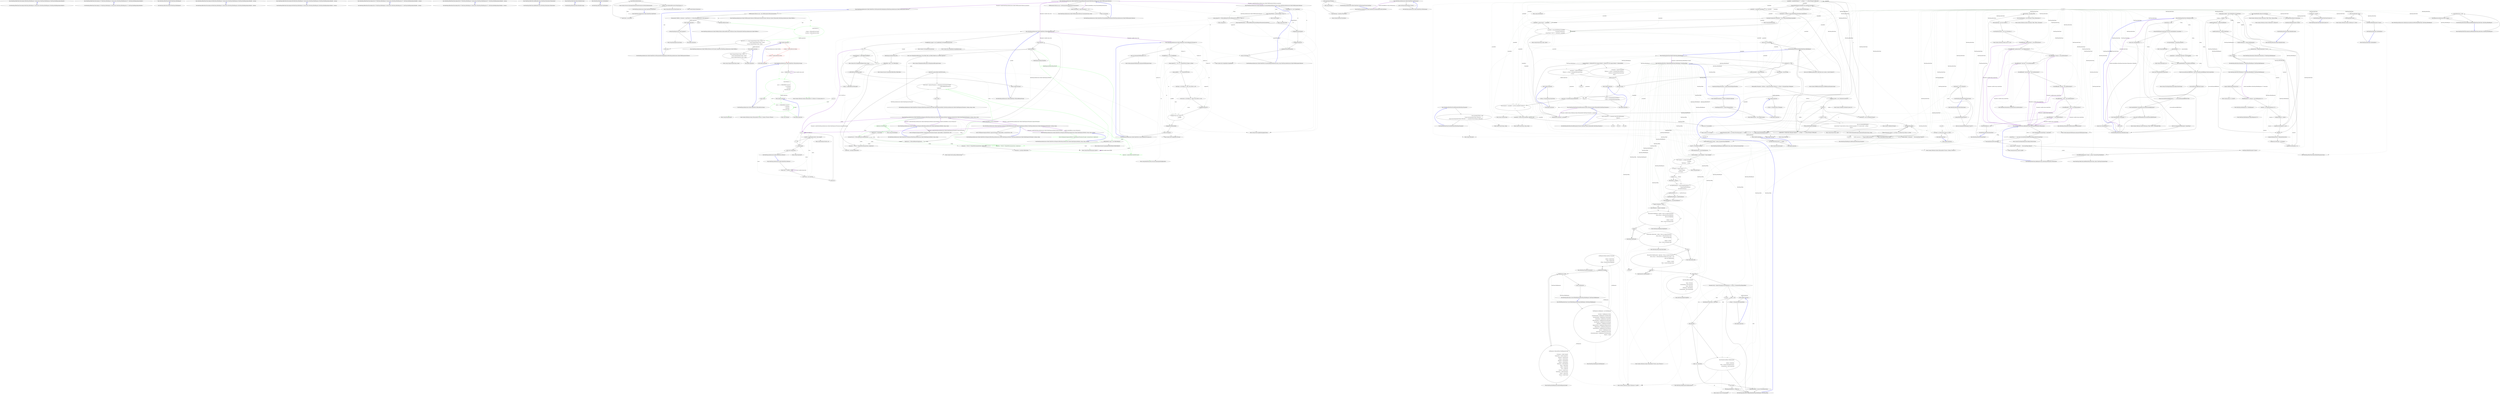 digraph  {
n0 [label="Entry RestSharp.IRestClient.ExecuteAsync(RestSharp.IRestRequest, System.Action<RestSharp.IRestResponse, RestSharp.RestRequestAsyncHandle>)", span="62-62", cluster="RestSharp.IRestClient.ExecuteAsync(RestSharp.IRestRequest, System.Action<RestSharp.IRestResponse, RestSharp.RestRequestAsyncHandle>)"];
n1 [label="Exit RestSharp.IRestClient.ExecuteAsync(RestSharp.IRestRequest, System.Action<RestSharp.IRestResponse, RestSharp.RestRequestAsyncHandle>)", span="62-62", cluster="RestSharp.IRestClient.ExecuteAsync(RestSharp.IRestRequest, System.Action<RestSharp.IRestResponse, RestSharp.RestRequestAsyncHandle>)"];
n2 [label="Entry RestSharp.IRestClient.ExecuteAsync<T>(RestSharp.IRestRequest, System.Action<RestSharp.IRestResponse<T>, RestSharp.RestRequestAsyncHandle>)", span="64-64", cluster="RestSharp.IRestClient.ExecuteAsync<T>(RestSharp.IRestRequest, System.Action<RestSharp.IRestResponse<T>, RestSharp.RestRequestAsyncHandle>)"];
n3 [label="Exit RestSharp.IRestClient.ExecuteAsync<T>(RestSharp.IRestRequest, System.Action<RestSharp.IRestResponse<T>, RestSharp.RestRequestAsyncHandle>)", span="64-64", cluster="RestSharp.IRestClient.ExecuteAsync<T>(RestSharp.IRestRequest, System.Action<RestSharp.IRestResponse<T>, RestSharp.RestRequestAsyncHandle>)"];
n4 [label="Entry RestSharp.IRestClient.BuildUri(RestSharp.IRestRequest)", span="89-89", cluster="RestSharp.IRestClient.BuildUri(RestSharp.IRestRequest)"];
n5 [label="Exit RestSharp.IRestClient.BuildUri(RestSharp.IRestRequest)", span="89-89", cluster="RestSharp.IRestClient.BuildUri(RestSharp.IRestRequest)"];
n6 [label="Entry RestSharp.IRestClient.ExecuteAsyncGet(RestSharp.IRestRequest, System.Action<RestSharp.IRestResponse, RestSharp.RestRequestAsyncHandle>, \\nstring)", span="105-105", cluster="RestSharp.IRestClient.ExecuteAsyncGet(RestSharp.IRestRequest, System.Action<RestSharp.IRestResponse, RestSharp.RestRequestAsyncHandle>, \\nstring)"];
n7 [label="Exit RestSharp.IRestClient.ExecuteAsyncGet(RestSharp.IRestRequest, System.Action<RestSharp.IRestResponse, RestSharp.RestRequestAsyncHandle>, \\nstring)", span="105-105", cluster="RestSharp.IRestClient.ExecuteAsyncGet(RestSharp.IRestRequest, System.Action<RestSharp.IRestResponse, RestSharp.RestRequestAsyncHandle>, \\nstring)"];
n8 [label="Entry RestSharp.IRestClient.ExecuteAsyncPost(RestSharp.IRestRequest, System.Action<RestSharp.IRestResponse, RestSharp.RestRequestAsyncHandle>, \\nstring)", span="114-114", cluster="RestSharp.IRestClient.ExecuteAsyncPost(RestSharp.IRestRequest, System.Action<RestSharp.IRestResponse, RestSharp.RestRequestAsyncHandle>, \\nstring)"];
n9 [label="Exit RestSharp.IRestClient.ExecuteAsyncPost(RestSharp.IRestRequest, System.Action<RestSharp.IRestResponse, RestSharp.RestRequestAsyncHandle>, \\nstring)", span="114-114", cluster="RestSharp.IRestClient.ExecuteAsyncPost(RestSharp.IRestRequest, System.Action<RestSharp.IRestResponse, RestSharp.RestRequestAsyncHandle>, \\nstring)"];
n10 [label="Entry RestSharp.IRestClient.ExecuteAsyncGet<T>(RestSharp.IRestRequest, System.Action<RestSharp.IRestResponse<T>, RestSharp.RestRequestAsyncHandle>, \\nstring)", span="124-124", cluster="RestSharp.IRestClient.ExecuteAsyncGet<T>(RestSharp.IRestRequest, System.Action<RestSharp.IRestResponse<T>, RestSharp.RestRequestAsyncHandle>, \\nstring)"];
n11 [label="Exit RestSharp.IRestClient.ExecuteAsyncGet<T>(RestSharp.IRestRequest, System.Action<RestSharp.IRestResponse<T>, RestSharp.RestRequestAsyncHandle>, \\nstring)", span="124-124", cluster="RestSharp.IRestClient.ExecuteAsyncGet<T>(RestSharp.IRestRequest, System.Action<RestSharp.IRestResponse<T>, RestSharp.RestRequestAsyncHandle>, \\nstring)"];
n12 [label="Entry RestSharp.IRestClient.ExecuteAsyncPost<T>(RestSharp.IRestRequest, System.Action<RestSharp.IRestResponse<T>, RestSharp.RestRequestAsyncHandle>, \\nstring)", span="134-134", cluster="RestSharp.IRestClient.ExecuteAsyncPost<T>(RestSharp.IRestRequest, System.Action<RestSharp.IRestResponse<T>, RestSharp.RestRequestAsyncHandle>, \\nstring)"];
n13 [label="Exit RestSharp.IRestClient.ExecuteAsyncPost<T>(RestSharp.IRestRequest, System.Action<RestSharp.IRestResponse<T>, RestSharp.RestRequestAsyncHandle>, \\nstring)", span="134-134", cluster="RestSharp.IRestClient.ExecuteAsyncPost<T>(RestSharp.IRestRequest, System.Action<RestSharp.IRestResponse<T>, RestSharp.RestRequestAsyncHandle>, \\nstring)"];
n14 [label="Entry RestSharp.IRestClient.AddHandler(string, RestSharp.Deserializers.IDeserializer)", span="137-137", cluster="RestSharp.IRestClient.AddHandler(string, RestSharp.Deserializers.IDeserializer)"];
n15 [label="Exit RestSharp.IRestClient.AddHandler(string, RestSharp.Deserializers.IDeserializer)", span="137-137", cluster="RestSharp.IRestClient.AddHandler(string, RestSharp.Deserializers.IDeserializer)"];
n16 [label="Entry RestSharp.IRestClient.RemoveHandler(string)", span="139-139", cluster="RestSharp.IRestClient.RemoveHandler(string)"];
n17 [label="Exit RestSharp.IRestClient.RemoveHandler(string)", span="139-139", cluster="RestSharp.IRestClient.RemoveHandler(string)"];
n18 [label="Entry RestSharp.IRestClient.ClearHandlers()", span="141-141", cluster="RestSharp.IRestClient.ClearHandlers()"];
n19 [label="Exit RestSharp.IRestClient.ClearHandlers()", span="141-141", cluster="RestSharp.IRestClient.ClearHandlers()"];
m0_5 [label="Entry System.Security.Cryptography.RandomNumberGenerator.GetNonZeroBytes(byte[])", span="0-0", cluster="System.Security.Cryptography.RandomNumberGenerator.GetNonZeroBytes(byte[])", file="OAuthTools.cs"];
m0_54 [label="Entry RestSharp.Authenticators.OAuth.OAuthTools.NormalizeRequestParameters(RestSharp.Authenticators.OAuth.WebParameterCollection)", span="182-182", cluster="RestSharp.Authenticators.OAuth.OAuthTools.NormalizeRequestParameters(RestSharp.Authenticators.OAuth.WebParameterCollection)", file="OAuthTools.cs"];
m0_55 [label="WebParameterCollection copy = SortParametersExcludingSignature(parameters)", span="184-184", cluster="RestSharp.Authenticators.OAuth.OAuthTools.NormalizeRequestParameters(RestSharp.Authenticators.OAuth.WebParameterCollection)", file="OAuthTools.cs"];
m0_56 [label="string concatenated = copy.Concatenate(''='', ''&'')", span="185-185", cluster="RestSharp.Authenticators.OAuth.OAuthTools.NormalizeRequestParameters(RestSharp.Authenticators.OAuth.WebParameterCollection)", file="OAuthTools.cs"];
m0_57 [label="return concatenated;", span="187-187", cluster="RestSharp.Authenticators.OAuth.OAuthTools.NormalizeRequestParameters(RestSharp.Authenticators.OAuth.WebParameterCollection)", file="OAuthTools.cs"];
m0_58 [label="Exit RestSharp.Authenticators.OAuth.OAuthTools.NormalizeRequestParameters(RestSharp.Authenticators.OAuth.WebParameterCollection)", span="182-182", cluster="RestSharp.Authenticators.OAuth.OAuthTools.NormalizeRequestParameters(RestSharp.Authenticators.OAuth.WebParameterCollection)", file="OAuthTools.cs"];
m0_51 [label="Entry System.Collections.Generic.IEnumerable<TSource>.Contains<TSource>(TSource)", span="0-0", cluster="System.Collections.Generic.IEnumerable<TSource>.Contains<TSource>(TSource)", file="OAuthTools.cs"];
m0_148 [label="Entry System.Text.Encoding.GetBytes(string)", span="0-0", cluster="System.Text.Encoding.GetBytes(string)", file="OAuthTools.cs"];
m0_28 [label="Entry long.ToString()", span="0-0", cluster="long.ToString()", file="OAuthTools.cs"];
m0_19 [label="Entry string.String(char[])", span="0-0", cluster="string.String(char[])", file="OAuthTools.cs"];
m0_98 [label="Entry System.Text.StringBuilder.StringBuilder()", span="0-0", cluster="System.Text.StringBuilder.StringBuilder()", file="OAuthTools.cs"];
m0_101 [label="Entry RestSharp.Authenticators.OAuth.OAuthTools.ConcatenateRequestElements(string, string, RestSharp.Authenticators.OAuth.WebParameterCollection)", span="253-253", cluster="RestSharp.Authenticators.OAuth.OAuthTools.ConcatenateRequestElements(string, string, RestSharp.Authenticators.OAuth.WebParameterCollection)", file="OAuthTools.cs"];
m0_102 [label="StringBuilder sb = new StringBuilder()", span="255-255", cluster="RestSharp.Authenticators.OAuth.OAuthTools.ConcatenateRequestElements(string, string, RestSharp.Authenticators.OAuth.WebParameterCollection)", file="OAuthTools.cs"];
m0_103 [label="string requestMethod = method.ToUpper().Then(''&'')", span="258-258", cluster="RestSharp.Authenticators.OAuth.OAuthTools.ConcatenateRequestElements(string, string, RestSharp.Authenticators.OAuth.WebParameterCollection)", file="OAuthTools.cs"];
m0_104 [label="string requestUrl = UrlEncodeRelaxed(ConstructRequestUrl(url.AsUri())).Then(''&'')", span="259-259", cluster="RestSharp.Authenticators.OAuth.OAuthTools.ConcatenateRequestElements(string, string, RestSharp.Authenticators.OAuth.WebParameterCollection)", file="OAuthTools.cs"];
m0_105 [label="string requestParameters = UrlEncodeRelaxed(NormalizeRequestParameters(parameters))", span="260-260", cluster="RestSharp.Authenticators.OAuth.OAuthTools.ConcatenateRequestElements(string, string, RestSharp.Authenticators.OAuth.WebParameterCollection)", file="OAuthTools.cs"];
m0_106 [label="sb.Append(requestMethod)", span="262-262", cluster="RestSharp.Authenticators.OAuth.OAuthTools.ConcatenateRequestElements(string, string, RestSharp.Authenticators.OAuth.WebParameterCollection)", file="OAuthTools.cs"];
m0_107 [label="sb.Append(requestUrl)", span="263-263", cluster="RestSharp.Authenticators.OAuth.OAuthTools.ConcatenateRequestElements(string, string, RestSharp.Authenticators.OAuth.WebParameterCollection)", file="OAuthTools.cs"];
m0_108 [label="sb.Append(requestParameters)", span="264-264", cluster="RestSharp.Authenticators.OAuth.OAuthTools.ConcatenateRequestElements(string, string, RestSharp.Authenticators.OAuth.WebParameterCollection)", file="OAuthTools.cs"];
m0_109 [label="return sb.ToString();", span="266-266", cluster="RestSharp.Authenticators.OAuth.OAuthTools.ConcatenateRequestElements(string, string, RestSharp.Authenticators.OAuth.WebParameterCollection)", file="OAuthTools.cs"];
m0_110 [label="Exit RestSharp.Authenticators.OAuth.OAuthTools.ConcatenateRequestElements(string, string, RestSharp.Authenticators.OAuth.WebParameterCollection)", span="253-253", cluster="RestSharp.Authenticators.OAuth.OAuthTools.ConcatenateRequestElements(string, string, RestSharp.Authenticators.OAuth.WebParameterCollection)", file="OAuthTools.cs"];
m0_151 [label="Entry System.NotImplementedException.NotImplementedException(string)", span="0-0", cluster="System.NotImplementedException.NotImplementedException(string)", file="OAuthTools.cs"];
m0_146 [label="Entry string.IsNullOrBlank()", span="10-10", cluster="string.IsNullOrBlank()", file="OAuthTools.cs"];
m0_8 [label="Entry RestSharp.Authenticators.OAuth.OAuthTools.GetNonce()", span="63-63", cluster="RestSharp.Authenticators.OAuth.OAuthTools.GetNonce()", file="OAuthTools.cs"];
m0_9 [label="string chars = (LOWER + DIGIT)", span="65-65", cluster="RestSharp.Authenticators.OAuth.OAuthTools.GetNonce()", file="OAuthTools.cs"];
m0_10 [label="char[] nonce = new char[16]", span="67-67", cluster="RestSharp.Authenticators.OAuth.OAuthTools.GetNonce()", file="OAuthTools.cs"];
m0_14 [label="nonce[i] = chars[random.Next(0, chars.Length)]", span="73-73", cluster="RestSharp.Authenticators.OAuth.OAuthTools.GetNonce()", file="OAuthTools.cs"];
m0_11 [label=randomLock, span="69-69", cluster="RestSharp.Authenticators.OAuth.OAuthTools.GetNonce()", file="OAuthTools.cs"];
m0_13 [label="i < nonce.Length", span="71-71", cluster="RestSharp.Authenticators.OAuth.OAuthTools.GetNonce()", file="OAuthTools.cs"];
m0_16 [label="return new string(nonce);", span="77-77", cluster="RestSharp.Authenticators.OAuth.OAuthTools.GetNonce()", file="OAuthTools.cs"];
m0_12 [label="int i = 0", span="71-71", cluster="RestSharp.Authenticators.OAuth.OAuthTools.GetNonce()", file="OAuthTools.cs"];
m0_15 [label="i++", span="71-71", cluster="RestSharp.Authenticators.OAuth.OAuthTools.GetNonce()", file="OAuthTools.cs"];
m0_17 [label="Exit RestSharp.Authenticators.OAuth.OAuthTools.GetNonce()", span="63-63", cluster="RestSharp.Authenticators.OAuth.OAuthTools.GetNonce()", file="OAuthTools.cs"];
m0_80 [label="Entry lambda expression", span="206-208", cluster="lambda expression", file="OAuthTools.cs"];
m0_48 [label="Entry lambda expression", span="163-169", cluster="lambda expression", file="OAuthTools.cs"];
m0_49 [color=green, community=1, label="result += UNRESERVED.Contains(c)\r\n                                  ? c.ToString()\r\n                                  : c.ToString()\r\n                                     \\n.PercentEncode()", span="165-168", cluster="lambda expression", file="OAuthTools.cs"];
m0_50 [label="Exit lambda expression", span="163-169", cluster="lambda expression", file="OAuthTools.cs"];
m0_77 [color=red, community=0, label="p.Name = UrlEncodeStrict(p.Name)", span="203-203", cluster="lambda expression", file="OAuthTools.cs"];
m0_78 [color=red, community=0, label="p.Value = UrlEncodeStrict(p.Value)", span="204-204", cluster="lambda expression", file="OAuthTools.cs"];
m0_79 [label="Exit lambda expression", span="201-205", cluster="lambda expression", file="OAuthTools.cs"];
m0_72 [label="Entry lambda expression", span="198-198", cluster="lambda expression", file="OAuthTools.cs"];
m0_76 [label="Entry lambda expression", span="201-205", cluster="lambda expression", file="OAuthTools.cs"];
m0_73 [label="n.Name.EqualsIgnoreCase(''oauth_signature'')", span="198-198", cluster="lambda expression", file="OAuthTools.cs"];
m0_74 [label="Exit lambda expression", span="198-198", cluster="lambda expression", file="OAuthTools.cs"];
m0_81 [label="string.CompareOrdinal(x.Name, y.Name) != 0\r\n                ? string.CompareOrdinal(x.Name, y.Name)\r\n                : string.CompareOrdinal(\\nx.Value, y.Value)", span="206-208", cluster="lambda expression", file="OAuthTools.cs"];
m0_82 [label="Exit lambda expression", span="206-208", cluster="lambda expression", file="OAuthTools.cs"];
m0_97 [label="Entry System.ArgumentNullException.ArgumentNullException(string)", span="0-0", cluster="System.ArgumentNullException.ArgumentNullException(string)", file="OAuthTools.cs"];
m0_47 [label="Entry System.Collections.Generic.IEnumerable<T>.ForEach<T>(System.Action<T>)", span="42-42", cluster="System.Collections.Generic.IEnumerable<T>.ForEach<T>(System.Action<T>)", file="OAuthTools.cs"];
m0_75 [label="Entry string.EqualsIgnoreCase(string)", span="16-16", cluster="string.EqualsIgnoreCase(string)", file="OAuthTools.cs"];
m0_147 [label="Entry System.Security.Cryptography.HMACSHA1.HMACSHA1()", span="0-0", cluster="System.Security.Cryptography.HMACSHA1.HMACSHA1()", file="OAuthTools.cs"];
m0_100 [label="Entry System.Text.StringBuilder.Append(string)", span="0-0", cluster="System.Text.StringBuilder.Append(string)", file="OAuthTools.cs"];
m0_0 [label="Entry RestSharp.Authenticators.OAuth.OAuthTools.OAuthTools()", span="40-40", cluster="RestSharp.Authenticators.OAuth.OAuthTools.OAuthTools()", file="OAuthTools.cs"];
m0_1 [label="byte[] bytes = new byte[4]", span="43-43", cluster="RestSharp.Authenticators.OAuth.OAuthTools.OAuthTools()", file="OAuthTools.cs"];
m0_2 [label="rng.GetNonZeroBytes(bytes)", span="45-45", cluster="RestSharp.Authenticators.OAuth.OAuthTools.OAuthTools()", file="OAuthTools.cs"];
m0_3 [label="random = new Random(BitConverter.ToInt32(bytes, 0))", span="46-46", cluster="RestSharp.Authenticators.OAuth.OAuthTools.OAuthTools()", file="OAuthTools.cs"];
m0_4 [label="Exit RestSharp.Authenticators.OAuth.OAuthTools.OAuthTools()", span="40-40", cluster="RestSharp.Authenticators.OAuth.OAuthTools.OAuthTools()", file="OAuthTools.cs"];
m0_84 [label="Entry RestSharp.Authenticators.OAuth.OAuthTools.ConstructRequestUrl(System.Uri)", span="221-221", cluster="RestSharp.Authenticators.OAuth.OAuthTools.ConstructRequestUrl(System.Uri)", file="OAuthTools.cs"];
m0_85 [label="url == null", span="223-223", cluster="RestSharp.Authenticators.OAuth.OAuthTools.ConstructRequestUrl(System.Uri)", file="OAuthTools.cs"];
m0_88 [label="string requestUrl = ''{0}://{1}''.FormatWith(url.Scheme, url.Host)", span="229-229", cluster="RestSharp.Authenticators.OAuth.OAuthTools.ConstructRequestUrl(System.Uri)", file="OAuthTools.cs"];
m0_89 [label="string qualified = '':{0}''.FormatWith(url.Port)", span="230-230", cluster="RestSharp.Authenticators.OAuth.OAuthTools.ConstructRequestUrl(System.Uri)", file="OAuthTools.cs"];
m0_90 [label="bool basic = url.Scheme == ''http'' && url.Port == 80", span="231-231", cluster="RestSharp.Authenticators.OAuth.OAuthTools.ConstructRequestUrl(System.Uri)", file="OAuthTools.cs"];
m0_91 [label="bool secure = url.Scheme == ''https'' && url.Port == 443", span="232-232", cluster="RestSharp.Authenticators.OAuth.OAuthTools.ConstructRequestUrl(System.Uri)", file="OAuthTools.cs"];
m0_94 [label="sb.Append(url.AbsolutePath)", span="238-238", cluster="RestSharp.Authenticators.OAuth.OAuthTools.ConstructRequestUrl(System.Uri)", file="OAuthTools.cs"];
m0_86 [label="throw new ArgumentNullException(''url'');", span="225-225", cluster="RestSharp.Authenticators.OAuth.OAuthTools.ConstructRequestUrl(System.Uri)", file="OAuthTools.cs"];
m0_87 [label="StringBuilder sb = new StringBuilder()", span="228-228", cluster="RestSharp.Authenticators.OAuth.OAuthTools.ConstructRequestUrl(System.Uri)", file="OAuthTools.cs"];
m0_92 [label="sb.Append(requestUrl)", span="234-234", cluster="RestSharp.Authenticators.OAuth.OAuthTools.ConstructRequestUrl(System.Uri)", file="OAuthTools.cs"];
m0_93 [label="sb.Append(!basic && !secure\r\n                ? qualified\r\n                : '''')", span="235-237", cluster="RestSharp.Authenticators.OAuth.OAuthTools.ConstructRequestUrl(System.Uri)", file="OAuthTools.cs"];
m0_95 [label="return sb.ToString();", span="240-240", cluster="RestSharp.Authenticators.OAuth.OAuthTools.ConstructRequestUrl(System.Uri)", file="OAuthTools.cs"];
m0_96 [label="Exit RestSharp.Authenticators.OAuth.OAuthTools.ConstructRequestUrl(System.Uri)", span="221-221", cluster="RestSharp.Authenticators.OAuth.OAuthTools.ConstructRequestUrl(System.Uri)", file="OAuthTools.cs"];
m0_27 [label="Entry System.DateTime.ToUnixTime()", span="20-20", cluster="System.DateTime.ToUnixTime()", file="OAuthTools.cs"];
m0_112 [label="Entry string.Then(string)", span="36-36", cluster="string.Then(string)", file="OAuthTools.cs"];
m0_83 [label="Entry string.CompareOrdinal(string, string)", span="0-0", cluster="string.CompareOrdinal(string, string)", file="OAuthTools.cs"];
m0_68 [label="Entry RestSharp.Authenticators.OAuth.WebParameterCollection.WebParameterCollection(System.Collections.Generic.IEnumerable<RestSharp.Authenticators.OAuth.WebPair>)", span="7-7", cluster="RestSharp.Authenticators.OAuth.WebParameterCollection.WebParameterCollection(System.Collections.Generic.IEnumerable<RestSharp.Authenticators.OAuth.WebPair>)", file="OAuthTools.cs"];
m0_41 [label="Entry System.Text.StringBuilder.ToString()", span="0-0", cluster="System.Text.StringBuilder.ToString()", file="OAuthTools.cs"];
m0_29 [label="Entry RestSharp.Authenticators.OAuth.OAuthTools.UrlEncodeRelaxed(string)", span="126-126", cluster="RestSharp.Authenticators.OAuth.OAuthTools.UrlEncodeRelaxed(string)", file="OAuthTools.cs"];
m0_30 [label="StringBuilder escaped = new StringBuilder(Uri.EscapeDataString(value))", span="132-132", cluster="RestSharp.Authenticators.OAuth.OAuthTools.UrlEncodeRelaxed(string)", file="OAuthTools.cs"];
m0_31 [label="int i = 0", span="135-135", cluster="RestSharp.Authenticators.OAuth.OAuthTools.UrlEncodeRelaxed(string)", file="OAuthTools.cs"];
m0_34 [label="escaped.Replace(t, uriRfc3968EscapedHex[i])", span="139-139", cluster="RestSharp.Authenticators.OAuth.OAuthTools.UrlEncodeRelaxed(string)", file="OAuthTools.cs"];
m0_36 [label="return escaped.ToString();", span="143-143", cluster="RestSharp.Authenticators.OAuth.OAuthTools.UrlEncodeRelaxed(string)", file="OAuthTools.cs"];
m0_32 [label="i < uriRfc3986CharsToEscape.Length", span="135-135", cluster="RestSharp.Authenticators.OAuth.OAuthTools.UrlEncodeRelaxed(string)", file="OAuthTools.cs"];
m0_33 [label="string t = uriRfc3986CharsToEscape[i]", span="137-137", cluster="RestSharp.Authenticators.OAuth.OAuthTools.UrlEncodeRelaxed(string)", file="OAuthTools.cs"];
m0_35 [label="i++", span="135-135", cluster="RestSharp.Authenticators.OAuth.OAuthTools.UrlEncodeRelaxed(string)", file="OAuthTools.cs"];
m0_37 [label="Exit RestSharp.Authenticators.OAuth.OAuthTools.UrlEncodeRelaxed(string)", span="126-126", cluster="RestSharp.Authenticators.OAuth.OAuthTools.UrlEncodeRelaxed(string)", file="OAuthTools.cs"];
m0_39 [label="Entry System.Uri.EscapeDataString(string)", span="0-0", cluster="System.Uri.EscapeDataString(string)", file="OAuthTools.cs"];
m0_7 [label="Entry System.BitConverter.ToInt32(byte[], int)", span="0-0", cluster="System.BitConverter.ToInt32(byte[], int)", file="OAuthTools.cs"];
m0_38 [label="Entry System.Text.StringBuilder.StringBuilder(string)", span="0-0", cluster="System.Text.StringBuilder.StringBuilder(string)", file="OAuthTools.cs"];
m0_113 [label="Entry string.AsUri()", span="52-52", cluster="string.AsUri()", file="OAuthTools.cs"];
m0_42 [label="Entry RestSharp.Authenticators.OAuth.OAuthTools.UrlEncodeStrict(string)", span="153-153", cluster="RestSharp.Authenticators.OAuth.OAuthTools.UrlEncodeStrict(string)", file="OAuthTools.cs"];
m0_43 [label="string result = ''''", span="161-161", cluster="RestSharp.Authenticators.OAuth.OAuthTools.UrlEncodeStrict(string)", file="OAuthTools.cs"];
m0_44 [color=green, community=0, label="value.ForEach(c =>\r\n                          {\r\n                              result += UNRESERVED.Contains(c)\r\n                                  ? \\nc.ToString()\r\n                                  : c.ToString()\r\n                                     .PercentEncode();\r\n                          })", span="163-169", cluster="RestSharp.Authenticators.OAuth.OAuthTools.UrlEncodeStrict(string)", file="OAuthTools.cs"];
m0_45 [label="return result;", span="171-171", cluster="RestSharp.Authenticators.OAuth.OAuthTools.UrlEncodeStrict(string)", file="OAuthTools.cs"];
m0_46 [label="Exit RestSharp.Authenticators.OAuth.OAuthTools.UrlEncodeStrict(string)", span="153-153", cluster="RestSharp.Authenticators.OAuth.OAuthTools.UrlEncodeStrict(string)", file="OAuthTools.cs"];
m0_18 [label="Entry System.Random.Next(int, int)", span="0-0", cluster="System.Random.Next(int, int)", file="OAuthTools.cs"];
m0_52 [label="Entry char.ToString()", span="0-0", cluster="char.ToString()", file="OAuthTools.cs"];
m0_40 [label="Entry System.Text.StringBuilder.Replace(string, string)", span="0-0", cluster="System.Text.StringBuilder.Replace(string, string)", file="OAuthTools.cs"];
m0_118 [label="Entry RestSharp.Authenticators.OAuth.OAuthTools.GetSignature(RestSharp.Authenticators.OAuth.OAuthSignatureMethod, RestSharp.Authenticators.OAuth.OAuthSignatureTreatment, \\nstring, string)", span="293-293", cluster="RestSharp.Authenticators.OAuth.OAuthTools.GetSignature(RestSharp.Authenticators.OAuth.OAuthSignatureMethod, RestSharp.Authenticators.OAuth.OAuthSignatureTreatment, \\nstring, string)", file="OAuthTools.cs"];
m0_119 [label="return GetSignature(signatureMethod, signatureTreatment, signatureBase, consumerSecret, null);", span="296-296", cluster="RestSharp.Authenticators.OAuth.OAuthTools.GetSignature(RestSharp.Authenticators.OAuth.OAuthSignatureMethod, RestSharp.Authenticators.OAuth.OAuthSignatureTreatment, \\nstring, string)", file="OAuthTools.cs"];
m0_120 [label="Exit RestSharp.Authenticators.OAuth.OAuthTools.GetSignature(RestSharp.Authenticators.OAuth.OAuthSignatureMethod, RestSharp.Authenticators.OAuth.OAuthSignatureTreatment, \\nstring, string)", span="293-293", cluster="RestSharp.Authenticators.OAuth.OAuthTools.GetSignature(RestSharp.Authenticators.OAuth.OAuthSignatureMethod, RestSharp.Authenticators.OAuth.OAuthSignatureTreatment, \\nstring, string)", file="OAuthTools.cs"];
m0_6 [label="Entry System.Random.Random(int)", span="0-0", cluster="System.Random.Random(int)", file="OAuthTools.cs"];
m0_60 [label="Entry RestSharp.Authenticators.OAuth.WebParameterCollection.Concatenate(string, string)", span="87-87", cluster="RestSharp.Authenticators.OAuth.WebParameterCollection.Concatenate(string, string)", file="OAuthTools.cs"];
m0_121 [label="Entry RestSharp.Authenticators.OAuth.OAuthTools.GetSignature(RestSharp.Authenticators.OAuth.OAuthSignatureMethod, string, string, \\nstring)", span="308-308", cluster="RestSharp.Authenticators.OAuth.OAuthTools.GetSignature(RestSharp.Authenticators.OAuth.OAuthSignatureMethod, string, string, string)", file="OAuthTools.cs"];
m0_122 [label="return GetSignature(signatureMethod, OAuthSignatureTreatment.Escaped, consumerSecret, tokenSecret);", span="311-311", cluster="RestSharp.Authenticators.OAuth.OAuthTools.GetSignature(RestSharp.Authenticators.OAuth.OAuthSignatureMethod, string, string, string)", file="OAuthTools.cs", color=green, community=0];
m0_123 [label="Exit RestSharp.Authenticators.OAuth.OAuthTools.GetSignature(RestSharp.Authenticators.OAuth.OAuthSignatureMethod, string, string, \\nstring)", span="308-308", cluster="RestSharp.Authenticators.OAuth.OAuthTools.GetSignature(RestSharp.Authenticators.OAuth.OAuthSignatureMethod, string, string, string)", file="OAuthTools.cs"];
m0_149 [label="Entry string.HashWith(System.Security.Cryptography.HashAlgorithm)", span="44-44", cluster="string.HashWith(System.Security.Cryptography.HashAlgorithm)", file="OAuthTools.cs"];
m0_53 [label="Entry string.PercentEncode()", span="67-67", cluster="string.PercentEncode()", file="OAuthTools.cs"];
m0_114 [label="Entry RestSharp.Authenticators.OAuth.OAuthTools.GetSignature(RestSharp.Authenticators.OAuth.OAuthSignatureMethod, string, string)", span="278-278", cluster="RestSharp.Authenticators.OAuth.OAuthTools.GetSignature(RestSharp.Authenticators.OAuth.OAuthSignatureMethod, string, string)", file="OAuthTools.cs"];
m0_115 [label="return GetSignature(signatureMethod, OAuthSignatureTreatment.Escaped, signatureBase, consumerSecret, null);", span="280-280", cluster="RestSharp.Authenticators.OAuth.OAuthTools.GetSignature(RestSharp.Authenticators.OAuth.OAuthSignatureMethod, string, string)", file="OAuthTools.cs"];
m0_116 [label="Exit RestSharp.Authenticators.OAuth.OAuthTools.GetSignature(RestSharp.Authenticators.OAuth.OAuthSignatureMethod, string, string)", span="278-278", cluster="RestSharp.Authenticators.OAuth.OAuthTools.GetSignature(RestSharp.Authenticators.OAuth.OAuthSignatureMethod, string, string)", file="OAuthTools.cs"];
m0_99 [label="Entry string.FormatWith(params object[])", span="26-26", cluster="string.FormatWith(params object[])", file="OAuthTools.cs"];
m0_71 [label="Entry RestSharp.Authenticators.OAuth.WebPairCollection.Sort(System.Comparison<RestSharp.Authenticators.OAuth.WebPair>)", span="86-86", cluster="RestSharp.Authenticators.OAuth.WebPairCollection.Sort(System.Comparison<RestSharp.Authenticators.OAuth.WebPair>)", file="OAuthTools.cs"];
m0_23 [label="Entry RestSharp.Authenticators.OAuth.OAuthTools.GetTimestamp(System.DateTime)", span="96-96", cluster="RestSharp.Authenticators.OAuth.OAuthTools.GetTimestamp(System.DateTime)", file="OAuthTools.cs"];
m0_24 [label="long timestamp = dateTime.ToUnixTime()", span="98-98", cluster="RestSharp.Authenticators.OAuth.OAuthTools.GetTimestamp(System.DateTime)", file="OAuthTools.cs"];
m0_25 [label="return timestamp.ToString();", span="100-100", cluster="RestSharp.Authenticators.OAuth.OAuthTools.GetTimestamp(System.DateTime)", file="OAuthTools.cs"];
m0_26 [label="Exit RestSharp.Authenticators.OAuth.OAuthTools.GetTimestamp(System.DateTime)", span="96-96", cluster="RestSharp.Authenticators.OAuth.OAuthTools.GetTimestamp(System.DateTime)", file="OAuthTools.cs"];
m0_59 [label="Entry RestSharp.Authenticators.OAuth.OAuthTools.SortParametersExcludingSignature(RestSharp.Authenticators.OAuth.WebParameterCollection)", span="195-195", cluster="RestSharp.Authenticators.OAuth.OAuthTools.SortParametersExcludingSignature(RestSharp.Authenticators.OAuth.WebParameterCollection)", file="OAuthTools.cs"];
m0_61 [label="WebParameterCollection copy = new WebParameterCollection(parameters)", span="197-197", cluster="RestSharp.Authenticators.OAuth.OAuthTools.SortParametersExcludingSignature(RestSharp.Authenticators.OAuth.WebParameterCollection)", file="OAuthTools.cs"];
m0_62 [label="IEnumerable<WebPair> exclusions = copy.Where(n => n.Name.EqualsIgnoreCase(''oauth_signature''))", span="198-198", cluster="RestSharp.Authenticators.OAuth.OAuthTools.SortParametersExcludingSignature(RestSharp.Authenticators.OAuth.WebParameterCollection)", file="OAuthTools.cs"];
m0_63 [label="copy.RemoveAll(exclusions)", span="200-200", cluster="RestSharp.Authenticators.OAuth.OAuthTools.SortParametersExcludingSignature(RestSharp.Authenticators.OAuth.WebParameterCollection)", file="OAuthTools.cs"];
m0_64 [color=green, community=0, label="copy.ForEach(p =>\r\n                         {\r\n                             p.Name = UrlEncodeStrict(p.Name);\r\n                             \\np.Value = UrlEncodeStrict(p.Value);\r\n                         })", span="201-205", cluster="RestSharp.Authenticators.OAuth.OAuthTools.SortParametersExcludingSignature(RestSharp.Authenticators.OAuth.WebParameterCollection)", file="OAuthTools.cs"];
m0_65 [label="copy.Sort((x, y) => string.CompareOrdinal(x.Name, y.Name) != 0\r\n                ? string.CompareOrdinal(x.Name, y.Name)\r\n                : \\nstring.CompareOrdinal(x.Value, y.Value))", span="206-208", cluster="RestSharp.Authenticators.OAuth.OAuthTools.SortParametersExcludingSignature(RestSharp.Authenticators.OAuth.WebParameterCollection)", file="OAuthTools.cs"];
m0_66 [label="return copy;", span="210-210", cluster="RestSharp.Authenticators.OAuth.OAuthTools.SortParametersExcludingSignature(RestSharp.Authenticators.OAuth.WebParameterCollection)", file="OAuthTools.cs"];
m0_67 [label="Exit RestSharp.Authenticators.OAuth.OAuthTools.SortParametersExcludingSignature(RestSharp.Authenticators.OAuth.WebParameterCollection)", span="195-195", cluster="RestSharp.Authenticators.OAuth.OAuthTools.SortParametersExcludingSignature(RestSharp.Authenticators.OAuth.WebParameterCollection)", file="OAuthTools.cs"];
m0_20 [label="Entry RestSharp.Authenticators.OAuth.OAuthTools.GetTimestamp()", span="85-85", cluster="RestSharp.Authenticators.OAuth.OAuthTools.GetTimestamp()", file="OAuthTools.cs"];
m0_21 [label="return GetTimestamp(DateTime.UtcNow);", span="87-87", cluster="RestSharp.Authenticators.OAuth.OAuthTools.GetTimestamp()", file="OAuthTools.cs"];
m0_22 [label="Exit RestSharp.Authenticators.OAuth.OAuthTools.GetTimestamp()", span="85-85", cluster="RestSharp.Authenticators.OAuth.OAuthTools.GetTimestamp()", file="OAuthTools.cs"];
m0_111 [label="Entry string.ToUpper()", span="0-0", cluster="string.ToUpper()", file="OAuthTools.cs"];
m0_117 [label="Entry RestSharp.Authenticators.OAuth.OAuthTools.GetSignature(RestSharp.Authenticators.OAuth.OAuthSignatureMethod, RestSharp.Authenticators.OAuth.OAuthSignatureTreatment, \\nstring, string, string)", span="324-324", cluster="RestSharp.Authenticators.OAuth.OAuthTools.GetSignature(RestSharp.Authenticators.OAuth.OAuthSignatureMethod, RestSharp.Authenticators.OAuth.OAuthSignatureTreatment, \\nstring, string, string)", file="OAuthTools.cs"];
m0_128 [label="string signature", span="335-335", cluster="RestSharp.Authenticators.OAuth.OAuthTools.GetSignature(RestSharp.Authenticators.OAuth.OAuthSignatureMethod, RestSharp.Authenticators.OAuth.OAuthSignatureTreatment, \\nstring, string, string)", file="OAuthTools.cs"];
m0_124 [label="tokenSecret.IsNullOrBlank()", span="327-327", cluster="RestSharp.Authenticators.OAuth.OAuthTools.GetSignature(RestSharp.Authenticators.OAuth.OAuthSignatureMethod, RestSharp.Authenticators.OAuth.OAuthSignatureTreatment, \\nstring, string, string)", file="OAuthTools.cs", color=green, community=0];
m0_126 [label="consumerSecret = UrlEncodeRelaxed(consumerSecret)", span="332-332", cluster="RestSharp.Authenticators.OAuth.OAuthTools.GetSignature(RestSharp.Authenticators.OAuth.OAuthSignatureMethod, RestSharp.Authenticators.OAuth.OAuthSignatureTreatment, \\nstring, string, string)", file="OAuthTools.cs"];
m0_127 [label="tokenSecret = UrlEncodeRelaxed(tokenSecret)", span="333-333", cluster="RestSharp.Authenticators.OAuth.OAuthTools.GetSignature(RestSharp.Authenticators.OAuth.OAuthSignatureMethod, RestSharp.Authenticators.OAuth.OAuthSignatureTreatment, \\nstring, string, string)", file="OAuthTools.cs"];
m0_129 [label=signatureMethod, span="337-337", cluster="RestSharp.Authenticators.OAuth.OAuthTools.GetSignature(RestSharp.Authenticators.OAuth.OAuthSignatureMethod, RestSharp.Authenticators.OAuth.OAuthSignatureTreatment, \\nstring, string, string)", file="OAuthTools.cs"];
m0_134 [label="signature = signatureBase.HashWith(crypto)", span="346-346", cluster="RestSharp.Authenticators.OAuth.OAuthTools.GetSignature(RestSharp.Authenticators.OAuth.OAuthSignatureMethod, RestSharp.Authenticators.OAuth.OAuthSignatureTreatment, \\nstring, string, string)", file="OAuthTools.cs"];
m0_139 [label="signature = signatureBase.HashWith(crypto)", span="359-359", cluster="RestSharp.Authenticators.OAuth.OAuthTools.GetSignature(RestSharp.Authenticators.OAuth.OAuthSignatureMethod, RestSharp.Authenticators.OAuth.OAuthSignatureTreatment, \\nstring, string, string)", file="OAuthTools.cs", color=green, community=0];
m0_143 [label="string result = signatureTreatment == OAuthSignatureTreatment.Escaped\r\n                ? UrlEncodeRelaxed(signature)\r\n                : \\nsignature", span="375-377", cluster="RestSharp.Authenticators.OAuth.OAuthTools.GetSignature(RestSharp.Authenticators.OAuth.OAuthSignatureMethod, RestSharp.Authenticators.OAuth.OAuthSignatureTreatment, \\nstring, string, string)", file="OAuthTools.cs"];
m0_125 [label="tokenSecret = string.Empty", span="329-329", cluster="RestSharp.Authenticators.OAuth.OAuthTools.GetSignature(RestSharp.Authenticators.OAuth.OAuthSignatureMethod, RestSharp.Authenticators.OAuth.OAuthSignatureTreatment, \\nstring, string, string)", file="OAuthTools.cs"];
m0_132 [label="string key = ''{0}&{1}''.FormatWith(consumerSecret, tokenSecret)", span="343-343", cluster="RestSharp.Authenticators.OAuth.OAuthTools.GetSignature(RestSharp.Authenticators.OAuth.OAuthSignatureMethod, RestSharp.Authenticators.OAuth.OAuthSignatureTreatment, \\nstring, string, string)", file="OAuthTools.cs"];
m0_137 [label="string key = ''{0}&{1}''.FormatWith(consumerSecret, tokenSecret)", span="356-356", cluster="RestSharp.Authenticators.OAuth.OAuthTools.GetSignature(RestSharp.Authenticators.OAuth.OAuthSignatureMethod, RestSharp.Authenticators.OAuth.OAuthSignatureTreatment, \\nstring, string, string)", file="OAuthTools.cs"];
m0_141 [label="signature = ''{0}&{1}''.FormatWith(consumerSecret, tokenSecret)", span="366-366", cluster="RestSharp.Authenticators.OAuth.OAuthTools.GetSignature(RestSharp.Authenticators.OAuth.OAuthSignatureMethod, RestSharp.Authenticators.OAuth.OAuthSignatureTreatment, \\nstring, string, string)", file="OAuthTools.cs", color=green, community=0];
m0_130 [label="OAuthSignatureMethod.HmacSha1", span="339-339", cluster="RestSharp.Authenticators.OAuth.OAuthTools.GetSignature(RestSharp.Authenticators.OAuth.OAuthSignatureMethod, RestSharp.Authenticators.OAuth.OAuthSignatureTreatment, \\nstring, string, string)", file="OAuthTools.cs"];
m0_135 [label="OAuthSignatureMethod.HmacSha256", span="353-353", cluster="RestSharp.Authenticators.OAuth.OAuthTools.GetSignature(RestSharp.Authenticators.OAuth.OAuthSignatureMethod, RestSharp.Authenticators.OAuth.OAuthSignatureTreatment, \\nstring, string, string)", file="OAuthTools.cs", color=green, community=0];
m0_140 [label="OAuthSignatureMethod.PlainText", span="364-364", cluster="RestSharp.Authenticators.OAuth.OAuthTools.GetSignature(RestSharp.Authenticators.OAuth.OAuthSignatureMethod, RestSharp.Authenticators.OAuth.OAuthSignatureTreatment, \\nstring, string, string)", file="OAuthTools.cs"];
m0_142 [label="throw new NotImplementedException(''Only HMAC-SHA1 and HMAC-SHA256 are currently supported.'');", span="372-372", cluster="RestSharp.Authenticators.OAuth.OAuthTools.GetSignature(RestSharp.Authenticators.OAuth.OAuthSignatureMethod, RestSharp.Authenticators.OAuth.OAuthSignatureTreatment, \\nstring, string, string)", file="OAuthTools.cs"];
m0_131 [label="HMACSHA1 crypto = new HMACSHA1()", span="342-342", cluster="RestSharp.Authenticators.OAuth.OAuthTools.GetSignature(RestSharp.Authenticators.OAuth.OAuthSignatureMethod, RestSharp.Authenticators.OAuth.OAuthSignatureTreatment, \\nstring, string, string)", file="OAuthTools.cs"];
m0_133 [label="crypto.Key = encoding.GetBytes(key)", span="345-345", cluster="RestSharp.Authenticators.OAuth.OAuthTools.GetSignature(RestSharp.Authenticators.OAuth.OAuthSignatureMethod, RestSharp.Authenticators.OAuth.OAuthSignatureTreatment, \\nstring, string, string)", file="OAuthTools.cs"];
m0_136 [label="HMACSHA256 crypto = new HMACSHA256()", span="355-355", cluster="RestSharp.Authenticators.OAuth.OAuthTools.GetSignature(RestSharp.Authenticators.OAuth.OAuthSignatureMethod, RestSharp.Authenticators.OAuth.OAuthSignatureTreatment, \\nstring, string, string)", file="OAuthTools.cs"];
m0_138 [label="crypto.Key = encoding.GetBytes(key)", span="358-358", cluster="RestSharp.Authenticators.OAuth.OAuthTools.GetSignature(RestSharp.Authenticators.OAuth.OAuthSignatureMethod, RestSharp.Authenticators.OAuth.OAuthSignatureTreatment, \\nstring, string, string)", file="OAuthTools.cs"];
m0_144 [label="return result;", span="379-379", cluster="RestSharp.Authenticators.OAuth.OAuthTools.GetSignature(RestSharp.Authenticators.OAuth.OAuthSignatureMethod, RestSharp.Authenticators.OAuth.OAuthSignatureTreatment, \\nstring, string, string)", file="OAuthTools.cs"];
m0_145 [label="Exit RestSharp.Authenticators.OAuth.OAuthTools.GetSignature(RestSharp.Authenticators.OAuth.OAuthSignatureMethod, RestSharp.Authenticators.OAuth.OAuthSignatureTreatment, \\nstring, string, string)", span="324-324", cluster="RestSharp.Authenticators.OAuth.OAuthTools.GetSignature(RestSharp.Authenticators.OAuth.OAuthSignatureMethod, RestSharp.Authenticators.OAuth.OAuthSignatureTreatment, \\nstring, string, string)", file="OAuthTools.cs"];
m0_150 [label="Entry System.Security.Cryptography.HMACSHA256.HMACSHA256()", span="0-0", cluster="System.Security.Cryptography.HMACSHA256.HMACSHA256()", file="OAuthTools.cs"];
m0_70 [label="Entry RestSharp.Authenticators.OAuth.WebPairCollection.RemoveAll(System.Collections.Generic.IEnumerable<RestSharp.Authenticators.OAuth.WebPair>)", span="95-95", cluster="RestSharp.Authenticators.OAuth.WebPairCollection.RemoveAll(System.Collections.Generic.IEnumerable<RestSharp.Authenticators.OAuth.WebPair>)", file="OAuthTools.cs"];
m1_150 [label="Entry RestSharp.RestClient.EncodeParameter(RestSharp.Parameter)", span="393-393", cluster="RestSharp.RestClient.EncodeParameter(RestSharp.Parameter)", file="RestClient.cs"];
m1_151 [label="return parameter.Value == null\r\n                ? string.Concat(parameter.Name.UrlEncode(), ''='')\r\n                : string.Concat(\\nparameter.Name.UrlEncode(), ''='', parameter.Value.ToString().UrlEncode());", span="395-397", cluster="RestSharp.RestClient.EncodeParameter(RestSharp.Parameter)", file="RestClient.cs"];
m1_152 [label="Exit RestSharp.RestClient.EncodeParameter(RestSharp.Parameter)", span="393-393", cluster="RestSharp.RestClient.EncodeParameter(RestSharp.Parameter)", file="RestClient.cs"];
m1_0 [label="Entry RestSharp.RestClient.RestClient()", span="137-137", cluster="RestSharp.RestClient.RestClient()", file="RestClient.cs"];
m1_1 [label="this.Encoding = Encoding.UTF8", span="139-139", cluster="RestSharp.RestClient.RestClient()", file="RestClient.cs"];
m1_2 [label="this.ContentHandlers = new Dictionary<string, IDeserializer>()", span="143-143", cluster="RestSharp.RestClient.RestClient()", file="RestClient.cs"];
m1_3 [label="this.AcceptTypes = new List<string>()", span="144-144", cluster="RestSharp.RestClient.RestClient()", file="RestClient.cs"];
m1_4 [label="this.DefaultParameters = new List<Parameter>()", span="145-145", cluster="RestSharp.RestClient.RestClient()", file="RestClient.cs"];
m1_5 [label="this.AddHandler(''application/json'', new JsonDeserializer())", span="148-148", cluster="RestSharp.RestClient.RestClient()", file="RestClient.cs"];
m1_6 [label="this.AddHandler(''application/xml'', new XmlDeserializer())", span="149-149", cluster="RestSharp.RestClient.RestClient()", file="RestClient.cs"];
m1_7 [label="this.AddHandler(''text/json'', new JsonDeserializer())", span="150-150", cluster="RestSharp.RestClient.RestClient()", file="RestClient.cs"];
m1_8 [label="this.AddHandler(''text/x-json'', new JsonDeserializer())", span="151-151", cluster="RestSharp.RestClient.RestClient()", file="RestClient.cs"];
m1_9 [label="this.AddHandler(''text/javascript'', new JsonDeserializer())", span="152-152", cluster="RestSharp.RestClient.RestClient()", file="RestClient.cs"];
m1_10 [label="this.AddHandler(''text/xml'', new XmlDeserializer())", span="153-153", cluster="RestSharp.RestClient.RestClient()", file="RestClient.cs"];
m1_11 [label="this.AddHandler(''*+json'', new JsonDeserializer())", span="154-154", cluster="RestSharp.RestClient.RestClient()", file="RestClient.cs"];
m1_12 [label="this.AddHandler(''*+xml'', new XmlDeserializer())", span="155-155", cluster="RestSharp.RestClient.RestClient()", file="RestClient.cs"];
m1_13 [label="this.AddHandler(''*'', new XmlDeserializer())", span="156-156", cluster="RestSharp.RestClient.RestClient()", file="RestClient.cs"];
m1_14 [label="this.FollowRedirects = true", span="158-158", cluster="RestSharp.RestClient.RestClient()", file="RestClient.cs"];
m1_15 [label="Exit RestSharp.RestClient.RestClient()", span="137-137", cluster="RestSharp.RestClient.RestClient()", file="RestClient.cs"];
m1_85 [label="Entry RestSharp.Authenticators.IAuthenticator.Authenticate(RestSharp.IRestClient, RestSharp.IRestRequest)", span="22-22", cluster="RestSharp.Authenticators.IAuthenticator.Authenticate(RestSharp.IRestClient, RestSharp.IRestRequest)", file="RestClient.cs"];
m1_42 [label="Entry string.Join(string, params string[])", span="0-0", cluster="string.Join(string, params string[])", file="RestClient.cs"];
m1_52 [label="Entry RestSharp.RestClient.ClearHandlers()", span="228-228", cluster="RestSharp.RestClient.ClearHandlers()", file="RestClient.cs"];
m1_53 [label="this.ContentHandlers.Clear()", span="230-230", cluster="RestSharp.RestClient.ClearHandlers()", file="RestClient.cs"];
m1_54 [label="this.AcceptTypes.Clear()", span="231-231", cluster="RestSharp.RestClient.ClearHandlers()", file="RestClient.cs"];
m1_55 [label="this.RemoveDefaultParameter(''Accept'')", span="232-232", cluster="RestSharp.RestClient.ClearHandlers()", file="RestClient.cs"];
m1_56 [label="Exit RestSharp.RestClient.ClearHandlers()", span="228-228", cluster="RestSharp.RestClient.ClearHandlers()", file="RestClient.cs"];
m1_21 [label="Entry RestSharp.RestClient.RestClient(System.Uri)", span="165-165", cluster="RestSharp.RestClient.RestClient(System.Uri)", file="RestClient.cs"];
m1_22 [label="this.BaseUrl = baseUrl", span="167-167", cluster="RestSharp.RestClient.RestClient(System.Uri)", file="RestClient.cs"];
m1_23 [label="Exit RestSharp.RestClient.RestClient(System.Uri)", span="165-165", cluster="RestSharp.RestClient.RestClient(System.Uri)", file="RestClient.cs"];
m1_44 [label="Entry RestSharp.IRestClient.AddDefaultParameter(string, object, RestSharp.ParameterType)", span="372-372", cluster="RestSharp.IRestClient.AddDefaultParameter(string, object, RestSharp.ParameterType)", file="RestClient.cs"];
m1_232 [label="Entry RestSharp.RestClient.Deserialize<T>(RestSharp.IRestRequest, RestSharp.IRestResponse)", span="630-630", cluster="RestSharp.RestClient.Deserialize<T>(RestSharp.IRestRequest, RestSharp.IRestResponse)", file="RestClient.cs"];
m1_233 [label="request.OnBeforeDeserialization(raw)", span="632-632", cluster="RestSharp.RestClient.Deserialize<T>(RestSharp.IRestRequest, RestSharp.IRestResponse)", file="RestClient.cs"];
m1_234 [label="IRestResponse<T> response = new RestResponse<T>()", span="634-634", cluster="RestSharp.RestClient.Deserialize<T>(RestSharp.IRestRequest, RestSharp.IRestResponse)", file="RestClient.cs"];
m1_235 [label="response = raw.ToAsyncResponse<T>()", span="638-638", cluster="RestSharp.RestClient.Deserialize<T>(RestSharp.IRestRequest, RestSharp.IRestResponse)", file="RestClient.cs"];
m1_236 [label="response.Request = request", span="639-639", cluster="RestSharp.RestClient.Deserialize<T>(RestSharp.IRestRequest, RestSharp.IRestResponse)", file="RestClient.cs"];
m1_238 [label="IDeserializer handler = this.GetHandler(raw.ContentType)", span="646-646", cluster="RestSharp.RestClient.Deserialize<T>(RestSharp.IRestRequest, RestSharp.IRestResponse)", file="RestClient.cs"];
m1_240 [label="handler.RootElement = request.RootElement", span="652-652", cluster="RestSharp.RestClient.Deserialize<T>(RestSharp.IRestRequest, RestSharp.IRestResponse)", file="RestClient.cs"];
m1_241 [label="handler.DateFormat = request.DateFormat", span="653-653", cluster="RestSharp.RestClient.Deserialize<T>(RestSharp.IRestRequest, RestSharp.IRestResponse)", file="RestClient.cs"];
m1_242 [label="handler.Namespace = request.XmlNamespace", span="654-654", cluster="RestSharp.RestClient.Deserialize<T>(RestSharp.IRestRequest, RestSharp.IRestResponse)", file="RestClient.cs"];
m1_243 [label="response.Data = handler.Deserialize<T>(raw)", span="656-656", cluster="RestSharp.RestClient.Deserialize<T>(RestSharp.IRestRequest, RestSharp.IRestResponse)", file="RestClient.cs"];
m1_237 [label="response.ErrorException == null", span="644-644", cluster="RestSharp.RestClient.Deserialize<T>(RestSharp.IRestRequest, RestSharp.IRestResponse)", file="RestClient.cs"];
m1_245 [label="response.ResponseStatus = ResponseStatus.Error", span="662-662", cluster="RestSharp.RestClient.Deserialize<T>(RestSharp.IRestRequest, RestSharp.IRestResponse)", file="RestClient.cs"];
m1_246 [label="response.ErrorMessage = ex.Message", span="663-663", cluster="RestSharp.RestClient.Deserialize<T>(RestSharp.IRestRequest, RestSharp.IRestResponse)", file="RestClient.cs"];
m1_247 [label="response.ErrorException = ex", span="664-664", cluster="RestSharp.RestClient.Deserialize<T>(RestSharp.IRestRequest, RestSharp.IRestResponse)", file="RestClient.cs"];
m1_248 [label="return response;", span="667-667", cluster="RestSharp.RestClient.Deserialize<T>(RestSharp.IRestRequest, RestSharp.IRestResponse)", file="RestClient.cs"];
m1_244 [label=Exception, span="660-660", cluster="RestSharp.RestClient.Deserialize<T>(RestSharp.IRestRequest, RestSharp.IRestResponse)", file="RestClient.cs"];
m1_239 [label="handler != null", span="650-650", cluster="RestSharp.RestClient.Deserialize<T>(RestSharp.IRestRequest, RestSharp.IRestResponse)", file="RestClient.cs"];
m1_249 [label="Exit RestSharp.RestClient.Deserialize<T>(RestSharp.IRestRequest, RestSharp.IRestResponse)", span="630-630", cluster="RestSharp.RestClient.Deserialize<T>(RestSharp.IRestRequest, RestSharp.IRestResponse)", file="RestClient.cs"];
m1_253 [label="Entry RestSharp.Deserializers.IDeserializer.Deserialize<T>(RestSharp.IRestResponse)", span="22-22", cluster="RestSharp.Deserializers.IDeserializer.Deserialize<T>(RestSharp.IRestResponse)", file="RestClient.cs"];
m1_57 [label="Entry System.Collections.Generic.ICollection<T>.Clear()", span="0-0", cluster="System.Collections.Generic.ICollection<T>.Clear()", file="RestClient.cs"];
m1_120 [label="Entry string.Format(string, object)", span="0-0", cluster="string.Format(string, object)", file="RestClient.cs"];
m1_126 [label="Entry string.StartsWith(string)", span="0-0", cluster="string.StartsWith(string)", file="RestClient.cs"];
m1_123 [label="Entry string.Replace(string, string)", span="0-0", cluster="string.Replace(string, string)", file="RestClient.cs"];
m1_17 [label="Entry System.Collections.Generic.List<T>.List()", span="0-0", cluster="System.Collections.Generic.List<T>.List()", file="RestClient.cs"];
m1_218 [label="Entry lambda expression", span="527-527", cluster="lambda expression", file="RestClient.cs"];
m1_136 [label="Entry lambda expression", span="316-316", cluster="lambda expression", file="RestClient.cs"];
m1_139 [label="Entry lambda expression", span="360-361", cluster="lambda expression", file="RestClient.cs"];
m1_142 [label="Entry lambda expression", span="367-367", cluster="lambda expression", file="RestClient.cs"];
m1_137 [label="p.Type == ParameterType.UrlSegment", span="316-316", cluster="lambda expression", file="RestClient.cs"];
m1_138 [label="Exit lambda expression", span="316-316", cluster="lambda expression", file="RestClient.cs"];
m1_140 [label="p.Type == ParameterType.GetOrPost ||\r\n                                                p.Type == ParameterType.QueryString", span="360-361", cluster="lambda expression", file="RestClient.cs"];
m1_141 [label="Exit lambda expression", span="360-361", cluster="lambda expression", file="RestClient.cs"];
m1_143 [label="p.Type == ParameterType.QueryString", span="367-367", cluster="lambda expression", file="RestClient.cs"];
m1_144 [label="Exit lambda expression", span="367-367", cluster="lambda expression", file="RestClient.cs"];
m1_212 [label="p2.Name == p.Name && p2.Type == p.Type", span="412-412", cluster="lambda expression", file="RestClient.cs"];
m1_211 [label="Entry lambda expression", span="412-412", cluster="lambda expression", file="RestClient.cs"];
m1_214 [label="Entry lambda expression", span="421-421", cluster="lambda expression", file="RestClient.cs"];
m1_213 [label="Exit lambda expression", span="412-412", cluster="lambda expression", file="RestClient.cs"];
m1_215 [label="p2.Name.ToLowerInvariant() != ''accept''", span="421-421", cluster="lambda expression", file="RestClient.cs"];
m1_216 [label="Exit lambda expression", span="421-421", cluster="lambda expression", file="RestClient.cs"];
m1_219 [label="p.Type == ParameterType.RequestBody", span="527-527", cluster="lambda expression", file="RestClient.cs"];
m1_220 [label="Exit lambda expression", span="527-527", cluster="lambda expression", file="RestClient.cs"];
m1_24 [label="Entry RestSharp.RestClient.RestClient(string)", span="174-174", cluster="RestSharp.RestClient.RestClient(string)", file="RestClient.cs"];
m1_25 [label="string.IsNullOrEmpty(baseUrl)", span="176-176", cluster="RestSharp.RestClient.RestClient(string)", file="RestClient.cs"];
m1_27 [label="this.BaseUrl = new Uri(baseUrl)", span="181-181", cluster="RestSharp.RestClient.RestClient(string)", file="RestClient.cs"];
m1_26 [label="throw new ArgumentNullException(''baseUrl'');", span="178-178", cluster="RestSharp.RestClient.RestClient(string)", file="RestClient.cs"];
m1_28 [label="Exit RestSharp.RestClient.RestClient(string)", span="174-174", cluster="RestSharp.RestClient.RestClient(string)", file="RestClient.cs"];
m1_30 [label="Entry System.ArgumentNullException.ArgumentNullException(string)", span="0-0", cluster="System.ArgumentNullException.ArgumentNullException(string)", file="RestClient.cs"];
m1_116 [label="Entry System.NullReferenceException.NullReferenceException(string)", span="0-0", cluster="System.NullReferenceException.NullReferenceException(string)", file="RestClient.cs"];
m1_206 [label="Entry RestSharp.HttpCookie.HttpCookie()", span="7-7", cluster="RestSharp.HttpCookie.HttpCookie()", file="RestClient.cs"];
m1_229 [label="Entry RestSharp.RestResponse.RestResponse()", span="184-184", cluster="RestSharp.RestResponse.RestResponse()", file="RestClient.cs"];
m1_250 [label="Entry System.Action<T>.Invoke(T)", span="0-0", cluster="System.Action<T>.Invoke(T)", file="RestClient.cs"];
m1_86 [label="Entry RestSharp.RestClient.BuildUri(RestSharp.IRestRequest)", span="308-308", cluster="RestSharp.RestClient.BuildUri(RestSharp.IRestRequest)", file="RestClient.cs"];
m1_87 [label="this.BaseUrl == null", span="310-310", cluster="RestSharp.RestClient.BuildUri(RestSharp.IRestRequest)", file="RestClient.cs"];
m1_89 [label="string assembled = request.Resource", span="315-315", cluster="RestSharp.RestClient.BuildUri(RestSharp.IRestRequest)", file="RestClient.cs"];
m1_90 [label="IEnumerable<Parameter> urlParms = request.Parameters.Where(p => p.Type == ParameterType.UrlSegment)", span="316-316", cluster="RestSharp.RestClient.BuildUri(RestSharp.IRestRequest)", file="RestClient.cs"];
m1_106 [label="request.Method != Method.POST && request.Method != Method.PUT && request.Method != Method.PATCH", span="357-357", cluster="RestSharp.RestClient.BuildUri(RestSharp.IRestRequest)", file="RestClient.cs"];
m1_107 [label="parameters = request.Parameters\r\n                                    .Where(p => p.Type == ParameterType.GetOrPost ||\r\n                                                \\np.Type == ParameterType.QueryString)\r\n                                    .ToList()", span="359-362", cluster="RestSharp.RestClient.BuildUri(RestSharp.IRestRequest)", file="RestClient.cs"];
m1_108 [label="parameters = request.Parameters\r\n                                    .Where(p => p.Type == ParameterType.QueryString)\r\n                                    \\n.ToList()", span="366-368", cluster="RestSharp.RestClient.BuildUri(RestSharp.IRestRequest)", file="RestClient.cs"];
m1_88 [label="throw new NullReferenceException(''RestClient must contain a value for BaseUrl'');", span="312-312", cluster="RestSharp.RestClient.BuildUri(RestSharp.IRestRequest)", file="RestClient.cs"];
m1_95 [label="!string.IsNullOrEmpty(assembled)", span="328-328", cluster="RestSharp.RestClient.BuildUri(RestSharp.IRestRequest)", file="RestClient.cs"];
m1_96 [label="assembled = assembled.Replace(''{'' + p.Name + ''}'', p.Value.ToString().UrlEncode())", span="330-330", cluster="RestSharp.RestClient.BuildUri(RestSharp.IRestRequest)", file="RestClient.cs"];
m1_99 [label="!string.IsNullOrEmpty(assembled) && assembled.StartsWith(''/'')", span="338-338", cluster="RestSharp.RestClient.BuildUri(RestSharp.IRestRequest)", file="RestClient.cs"];
m1_100 [label="assembled = assembled.Substring(1)", span="340-340", cluster="RestSharp.RestClient.BuildUri(RestSharp.IRestRequest)", file="RestClient.cs"];
m1_102 [label="!this.BaseUrl.AbsoluteUri.EndsWith(''/'') && !string.IsNullOrEmpty(assembled)", span="345-345", cluster="RestSharp.RestClient.BuildUri(RestSharp.IRestRequest)", file="RestClient.cs"];
m1_103 [label="assembled = string.Concat(''/'', assembled)", span="347-347", cluster="RestSharp.RestClient.BuildUri(RestSharp.IRestRequest)", file="RestClient.cs"];
m1_104 [label="assembled = string.IsNullOrEmpty(assembled)\r\n                    ? this.BaseUrl.AbsoluteUri\r\n                    : string.Format(''{\\n0}{1}'', this.BaseUrl, assembled)", span="350-352", cluster="RestSharp.RestClient.BuildUri(RestSharp.IRestRequest)", file="RestClient.cs"];
m1_110 [label="return new Uri(assembled);", span="373-373", cluster="RestSharp.RestClient.BuildUri(RestSharp.IRestRequest)", file="RestClient.cs"];
m1_112 [label="string separator = assembled != null && assembled.Contains(''?'')\r\n                ? ''&''\r\n                : ''?''", span="378-380", cluster="RestSharp.RestClient.BuildUri(RestSharp.IRestRequest)", file="RestClient.cs"];
m1_113 [label="assembled = string.Concat(assembled, separator, data)", span="382-382", cluster="RestSharp.RestClient.BuildUri(RestSharp.IRestRequest)", file="RestClient.cs"];
m1_91 [label="UriBuilder builder = new UriBuilder(this.BaseUrl)", span="317-317", cluster="RestSharp.RestClient.BuildUri(RestSharp.IRestRequest)", file="RestClient.cs"];
m1_92 [label=urlParms, span="319-319", cluster="RestSharp.RestClient.BuildUri(RestSharp.IRestRequest)", file="RestClient.cs"];
m1_97 [label="builder.Path = builder.Path.UrlDecode().Replace(''{'' + p.Name + ''}'', p.Value.ToString().UrlEncode())", span="333-333", cluster="RestSharp.RestClient.BuildUri(RestSharp.IRestRequest)", file="RestClient.cs"];
m1_98 [label="this.BaseUrl = new Uri(builder.ToString())", span="336-336", cluster="RestSharp.RestClient.BuildUri(RestSharp.IRestRequest)", file="RestClient.cs"];
m1_93 [label="p.Value == null", span="321-321", cluster="RestSharp.RestClient.BuildUri(RestSharp.IRestRequest)", file="RestClient.cs"];
m1_94 [label="throw new ArgumentException(\r\n                        string.Format(''Cannot build uri when url segment parameter '{0}' value \\nis null.'', p.Name),\r\n                        ''request'');", span="323-325", cluster="RestSharp.RestClient.BuildUri(RestSharp.IRestRequest)", file="RestClient.cs"];
m1_101 [label="this.BaseUrl != null && !string.IsNullOrEmpty(this.BaseUrl.AbsoluteUri)", span="343-343", cluster="RestSharp.RestClient.BuildUri(RestSharp.IRestRequest)", file="RestClient.cs"];
m1_105 [label="IEnumerable<Parameter> parameters", span="355-355", cluster="RestSharp.RestClient.BuildUri(RestSharp.IRestRequest)", file="RestClient.cs"];
m1_109 [label="!parameters.Any()", span="371-371", cluster="RestSharp.RestClient.BuildUri(RestSharp.IRestRequest)", file="RestClient.cs"];
m1_111 [label="string data = EncodeParameters(parameters)", span="377-377", cluster="RestSharp.RestClient.BuildUri(RestSharp.IRestRequest)", file="RestClient.cs"];
m1_114 [label="return new Uri(assembled);", span="384-384", cluster="RestSharp.RestClient.BuildUri(RestSharp.IRestRequest)", file="RestClient.cs"];
m1_115 [label="Exit RestSharp.RestClient.BuildUri(RestSharp.IRestRequest)", span="308-308", cluster="RestSharp.RestClient.BuildUri(RestSharp.IRestRequest)", file="RestClient.cs"];
m1_16 [label="Entry System.Collections.Generic.Dictionary<TKey, TValue>.Dictionary()", span="0-0", cluster="System.Collections.Generic.Dictionary<TKey, TValue>.Dictionary()", file="RestClient.cs"];
m1_202 [label="Entry RestSharp.IRestRequest.AddParameter(string, object, RestSharp.ParameterType)", span="261-261", cluster="RestSharp.IRestRequest.AddParameter(string, object, RestSharp.ParameterType)", file="RestClient.cs"];
m1_45 [label="Entry RestSharp.RestClient.RemoveHandler(string)", span="218-218", cluster="RestSharp.RestClient.RemoveHandler(string)", file="RestClient.cs"];
m1_46 [label="this.ContentHandlers.Remove(contentType)", span="220-220", cluster="RestSharp.RestClient.RemoveHandler(string)", file="RestClient.cs"];
m1_47 [label="this.AcceptTypes.Remove(contentType)", span="221-221", cluster="RestSharp.RestClient.RemoveHandler(string)", file="RestClient.cs"];
m1_48 [label="this.RemoveDefaultParameter(''Accept'')", span="222-222", cluster="RestSharp.RestClient.RemoveHandler(string)", file="RestClient.cs"];
m1_49 [label="Exit RestSharp.RestClient.RemoveHandler(string)", span="218-218", cluster="RestSharp.RestClient.RemoveHandler(string)", file="RestClient.cs"];
m1_29 [label="Entry string.IsNullOrEmpty(string)", span="0-0", cluster="string.IsNullOrEmpty(string)", file="RestClient.cs"];
m1_51 [label="Entry System.Collections.Generic.ICollection<T>.Remove(T)", span="0-0", cluster="System.Collections.Generic.ICollection<T>.Remove(T)", file="RestClient.cs"];
m1_80 [label="Entry System.Text.RegularExpressions.Regex.Match(string)", span="0-0", cluster="System.Text.RegularExpressions.Regex.Match(string)", file="RestClient.cs"];
m1_122 [label="Entry string.UrlEncode()", span="49-49", cluster="string.UrlEncode()", file="RestClient.cs"];
m1_119 [label="Entry System.ArgumentException.ArgumentException(string, string)", span="0-0", cluster="System.ArgumentException.ArgumentException(string, string)", file="RestClient.cs"];
m1_43 [label="Entry RestSharp.IRestClient.RemoveDefaultParameter(string)", span="331-331", cluster="RestSharp.IRestClient.RemoveDefaultParameter(string)", file="RestClient.cs"];
m1_81 [label="Entry RestSharp.RestClient.AuthenticateIfNeeded(RestSharp.RestClient, RestSharp.IRestRequest)", span="295-295", cluster="RestSharp.RestClient.AuthenticateIfNeeded(RestSharp.RestClient, RestSharp.IRestRequest)", file="RestClient.cs"];
m1_82 [label="this.Authenticator != null", span="297-297", cluster="RestSharp.RestClient.AuthenticateIfNeeded(RestSharp.RestClient, RestSharp.IRestRequest)", file="RestClient.cs"];
m1_83 [label="this.Authenticator.Authenticate(client, request)", span="299-299", cluster="RestSharp.RestClient.AuthenticateIfNeeded(RestSharp.RestClient, RestSharp.IRestRequest)", file="RestClient.cs"];
m1_84 [label="Exit RestSharp.RestClient.AuthenticateIfNeeded(RestSharp.RestClient, RestSharp.IRestRequest)", span="295-295", cluster="RestSharp.RestClient.AuthenticateIfNeeded(RestSharp.RestClient, RestSharp.IRestRequest)", file="RestClient.cs"];
m1_207 [label="Entry RestSharp.HttpParameter.HttpParameter()", span="5-5", cluster="RestSharp.HttpParameter.HttpParameter()", file="RestClient.cs"];
m1_217 [label="Entry string.ToLowerInvariant()", span="0-0", cluster="string.ToLowerInvariant()", file="RestClient.cs"];
m1_40 [label="Entry System.Collections.Generic.ICollection<T>.Add(T)", span="0-0", cluster="System.Collections.Generic.ICollection<T>.Add(T)", file="RestClient.cs"];
m1_58 [label="Entry RestSharp.RestClient.GetHandler(string)", span="240-240", cluster="RestSharp.RestClient.GetHandler(string)", file="RestClient.cs"];
m1_59 [label="contentType == null", span="242-242", cluster="RestSharp.RestClient.GetHandler(string)", file="RestClient.cs"];
m1_61 [label="string.IsNullOrEmpty(contentType) && this.ContentHandlers.ContainsKey(''*'')", span="247-247", cluster="RestSharp.RestClient.GetHandler(string)", file="RestClient.cs"];
m1_63 [label="int semicolonIndex = contentType.IndexOf(';')", span="252-252", cluster="RestSharp.RestClient.GetHandler(string)", file="RestClient.cs"];
m1_65 [label="contentType = contentType.Substring(0, semicolonIndex)", span="256-256", cluster="RestSharp.RestClient.GetHandler(string)", file="RestClient.cs"];
m1_66 [label="this.ContentHandlers.ContainsKey(contentType)", span="259-259", cluster="RestSharp.RestClient.GetHandler(string)", file="RestClient.cs"];
m1_67 [label="return this.ContentHandlers[contentType];", span="261-261", cluster="RestSharp.RestClient.GetHandler(string)", file="RestClient.cs"];
m1_68 [label="Match structuredSyntaxSuffixMatch = this.structuredSyntaxSuffixRegex.Match(contentType)", span="265-265", cluster="RestSharp.RestClient.GetHandler(string)", file="RestClient.cs"];
m1_75 [label="return null;", span="282-282", cluster="RestSharp.RestClient.GetHandler(string)", file="RestClient.cs"];
m1_60 [label="throw new ArgumentNullException(''contentType'');", span="244-244", cluster="RestSharp.RestClient.GetHandler(string)", file="RestClient.cs"];
m1_62 [label="return this.ContentHandlers[''*''];", span="249-249", cluster="RestSharp.RestClient.GetHandler(string)", file="RestClient.cs"];
m1_64 [label="semicolonIndex > -1", span="254-254", cluster="RestSharp.RestClient.GetHandler(string)", file="RestClient.cs"];
m1_69 [label="structuredSyntaxSuffixMatch.Success", span="267-267", cluster="RestSharp.RestClient.GetHandler(string)", file="RestClient.cs"];
m1_70 [label="string structuredSyntaxSuffixWildcard = ''*'' + structuredSyntaxSuffixMatch.Value", span="269-269", cluster="RestSharp.RestClient.GetHandler(string)", file="RestClient.cs"];
m1_73 [label="this.ContentHandlers.ContainsKey(''*'')", span="277-277", cluster="RestSharp.RestClient.GetHandler(string)", file="RestClient.cs"];
m1_71 [label="this.ContentHandlers.ContainsKey(structuredSyntaxSuffixWildcard)", span="271-271", cluster="RestSharp.RestClient.GetHandler(string)", file="RestClient.cs"];
m1_72 [label="return this.ContentHandlers[structuredSyntaxSuffixWildcard];", span="273-273", cluster="RestSharp.RestClient.GetHandler(string)", file="RestClient.cs"];
m1_74 [label="return this.ContentHandlers[''*''];", span="279-279", cluster="RestSharp.RestClient.GetHandler(string)", file="RestClient.cs"];
m1_76 [label="Exit RestSharp.RestClient.GetHandler(string)", span="240-240", cluster="RestSharp.RestClient.GetHandler(string)", file="RestClient.cs"];
m1_231 [label="Entry RestSharp.RestResponseCookie.RestResponseCookie()", span="4-4", cluster="RestSharp.RestResponseCookie.RestResponseCookie()", file="RestClient.cs"];
m1_251 [label="Entry RestSharp.RestResponse<T>.RestResponse()", span="150-150", cluster="RestSharp.RestResponse<T>.RestResponse()", file="RestClient.cs"];
m1_132 [label="Entry System.Collections.Generic.IEnumerable<TSource>.Any<TSource>()", span="0-0", cluster="System.Collections.Generic.IEnumerable<TSource>.Any<TSource>()", file="RestClient.cs"];
m1_41 [label="Entry System.Collections.Generic.IEnumerable<TSource>.ToArray<TSource>()", span="0-0", cluster="System.Collections.Generic.IEnumerable<TSource>.ToArray<TSource>()", file="RestClient.cs"];
m1_200 [label="Entry RestSharp.IRestRequest.AddParameter(RestSharp.Parameter)", span="239-239", cluster="RestSharp.IRestRequest.AddParameter(RestSharp.Parameter)", file="RestClient.cs"];
m1_127 [label="Entry string.Substring(int)", span="0-0", cluster="string.Substring(int)", file="RestClient.cs"];
m1_31 [label="Entry System.Uri.Uri(string)", span="0-0", cluster="System.Uri.Uri(string)", file="RestClient.cs"];
m1_134 [label="Entry string.Contains(string)", span="0-0", cluster="string.Contains(string)", file="RestClient.cs"];
m1_79 [label="Entry string.Substring(int, int)", span="0-0", cluster="string.Substring(int, int)", file="RestClient.cs"];
m1_130 [label="Entry string.Format(string, object, object)", span="0-0", cluster="string.Format(string, object, object)", file="RestClient.cs"];
m1_133 [label="Entry RestSharp.RestClient.EncodeParameters(System.Collections.Generic.IEnumerable<RestSharp.Parameter>)", span="387-387", cluster="RestSharp.RestClient.EncodeParameters(System.Collections.Generic.IEnumerable<RestSharp.Parameter>)", file="RestClient.cs"];
m1_145 [label="return string.Join(''&'', parameters.Select(EncodeParameter)\r\n                                              .ToArray());", span="389-390", cluster="RestSharp.RestClient.EncodeParameters(System.Collections.Generic.IEnumerable<RestSharp.Parameter>)", file="RestClient.cs"];
m1_146 [label="Exit RestSharp.RestClient.EncodeParameters(System.Collections.Generic.IEnumerable<RestSharp.Parameter>)", span="387-387", cluster="RestSharp.RestClient.EncodeParameters(System.Collections.Generic.IEnumerable<RestSharp.Parameter>)", file="RestClient.cs"];
m1_210 [label="Entry System.Convert.ToString(object)", span="0-0", cluster="System.Convert.ToString(object)", file="RestClient.cs"];
m1_221 [label="Entry RestSharp.RestClient.ConvertToRestResponse(RestSharp.IRestRequest, RestSharp.HttpResponse)", span="576-576", cluster="RestSharp.RestClient.ConvertToRestResponse(RestSharp.IRestRequest, RestSharp.HttpResponse)", file="RestClient.cs"];
m1_222 [label="RestResponse restResponse = new RestResponse\r\n                                        {\r\n                                            \\nContent = httpResponse.Content,\r\n                                            ContentEncoding = httpResponse.ContentEncoding,\r\n                                            \\nContentLength = httpResponse.ContentLength,\r\n                                            ContentType = httpResponse.ContentType,\r\n                                            \\nErrorException = httpResponse.ErrorException,\r\n                                            ErrorMessage = httpResponse.ErrorMessage,\r\n                                            \\nRawBytes = httpResponse.RawBytes,\r\n                                            ResponseStatus = httpResponse.ResponseStatus,\r\n                                            \\nResponseUri = httpResponse.ResponseUri,\r\n                                            ProtocolVersion = httpResponse.ProtocolVersion,\r\n                                            \\nServer = httpResponse.Server,\r\n                                            StatusCode = httpResponse.StatusCode,\r\n                                            \\nStatusDescription = httpResponse.StatusDescription,\r\n                                            Request = request\r\n                                        }", span="578-594", cluster="RestSharp.RestClient.ConvertToRestResponse(RestSharp.IRestRequest, RestSharp.HttpResponse)", file="RestClient.cs"];
m1_223 [label="httpResponse.Headers", span="596-596", cluster="RestSharp.RestClient.ConvertToRestResponse(RestSharp.IRestRequest, RestSharp.HttpResponse)", file="RestClient.cs"];
m1_225 [label="httpResponse.Cookies", span="606-606", cluster="RestSharp.RestClient.ConvertToRestResponse(RestSharp.IRestRequest, RestSharp.HttpResponse)", file="RestClient.cs"];
m1_224 [label="restResponse.Headers.Add(new Parameter\r\n                                         {\r\n                                             \\nName = header.Name,\r\n                                             Value = header.Value,\r\n                                             \\nType = ParameterType.HttpHeader\r\n                                         })", span="598-603", cluster="RestSharp.RestClient.ConvertToRestResponse(RestSharp.IRestRequest, RestSharp.HttpResponse)", file="RestClient.cs"];
m1_226 [label="restResponse.Cookies.Add(new RestResponseCookie\r\n                                         {\r\n                                             \\nComment = cookie.Comment,\r\n                                             CommentUri = cookie.CommentUri,\r\n                                             \\nDiscard = cookie.Discard,\r\n                                             Domain = cookie.Domain,\r\n                                             \\nExpired = cookie.Expired,\r\n                                             Expires = cookie.Expires,\r\n                                             \\nHttpOnly = cookie.HttpOnly,\r\n                                             Name = cookie.Name,\r\n                                             \\nPath = cookie.Path,\r\n                                             Port = cookie.Port,\r\n                                             \\nSecure = cookie.Secure,\r\n                                             TimeStamp = cookie.TimeStamp,\r\n                                             \\nValue = cookie.Value,\r\n                                             Version = cookie.Version\r\n                                         })", span="608-624", cluster="RestSharp.RestClient.ConvertToRestResponse(RestSharp.IRestRequest, RestSharp.HttpResponse)", file="RestClient.cs"];
m1_227 [label="return restResponse;", span="627-627", cluster="RestSharp.RestClient.ConvertToRestResponse(RestSharp.IRestRequest, RestSharp.HttpResponse)", file="RestClient.cs"];
m1_228 [label="Exit RestSharp.RestClient.ConvertToRestResponse(RestSharp.IRestRequest, RestSharp.HttpResponse)", span="576-576", cluster="RestSharp.RestClient.ConvertToRestResponse(RestSharp.IRestRequest, RestSharp.HttpResponse)", file="RestClient.cs"];
m1_121 [label="Entry object.ToString()", span="0-0", cluster="object.ToString()", file="RestClient.cs"];
m1_128 [label="Entry string.EndsWith(string)", span="0-0", cluster="string.EndsWith(string)", file="RestClient.cs"];
m1_39 [label="Entry System.Text.RegularExpressions.Regex.IsMatch(string)", span="0-0", cluster="System.Text.RegularExpressions.Regex.IsMatch(string)", file="RestClient.cs"];
m1_50 [label="Entry System.Collections.Generic.IDictionary<TKey, TValue>.Remove(TKey)", span="0-0", cluster="System.Collections.Generic.IDictionary<TKey, TValue>.Remove(TKey)", file="RestClient.cs"];
m1_77 [label="Entry System.Collections.Generic.IDictionary<TKey, TValue>.ContainsKey(TKey)", span="0-0", cluster="System.Collections.Generic.IDictionary<TKey, TValue>.ContainsKey(TKey)", file="RestClient.cs"];
m1_118 [label="Entry System.UriBuilder.UriBuilder(System.Uri)", span="0-0", cluster="System.UriBuilder.UriBuilder(System.Uri)", file="RestClient.cs"];
m1_78 [label="Entry string.IndexOf(char)", span="0-0", cluster="string.IndexOf(char)", file="RestClient.cs"];
m1_153 [label="Entry RestSharp.RestClient.ConfigureHttp(RestSharp.IRestRequest, RestSharp.IHttp)", span="400-400", cluster="RestSharp.RestClient.ConfigureHttp(RestSharp.IRestRequest, RestSharp.IHttp)", file="RestClient.cs"];
m1_154 [label="http.Encoding = this.Encoding", span="402-402", cluster="RestSharp.RestClient.ConfigureHttp(RestSharp.IRestRequest, RestSharp.IHttp)", file="RestClient.cs"];
m1_155 [label="http.AlwaysMultipartFormData = request.AlwaysMultipartFormData", span="403-403", cluster="RestSharp.RestClient.ConfigureHttp(RestSharp.IRestRequest, RestSharp.IHttp)", file="RestClient.cs"];
m1_156 [label="http.UseDefaultCredentials = request.UseDefaultCredentials", span="404-404", cluster="RestSharp.RestClient.ConfigureHttp(RestSharp.IRestRequest, RestSharp.IHttp)", file="RestClient.cs"];
m1_157 [label="http.ResponseWriter = request.ResponseWriter", span="405-405", cluster="RestSharp.RestClient.ConfigureHttp(RestSharp.IRestRequest, RestSharp.IHttp)", file="RestClient.cs"];
m1_158 [label="http.CookieContainer = this.CookieContainer", span="406-406", cluster="RestSharp.RestClient.ConfigureHttp(RestSharp.IRestRequest, RestSharp.IHttp)", file="RestClient.cs"];
m1_160 [label="request.Parameters.Any(p2 => p2.Name == p.Name && p2.Type == p.Type)", span="412-412", cluster="RestSharp.RestClient.ConfigureHttp(RestSharp.IRestRequest, RestSharp.IHttp)", file="RestClient.cs"];
m1_161 [label="request.AddParameter(p)", span="417-417", cluster="RestSharp.RestClient.ConfigureHttp(RestSharp.IRestRequest, RestSharp.IHttp)", file="RestClient.cs"];
m1_162 [label="request.Parameters.All(p2 => p2.Name.ToLowerInvariant() != ''accept'')", span="421-421", cluster="RestSharp.RestClient.ConfigureHttp(RestSharp.IRestRequest, RestSharp.IHttp)", file="RestClient.cs"];
m1_164 [label="request.AddParameter(''Accept'', accepts, ParameterType.HttpHeader)", span="425-425", cluster="RestSharp.RestClient.ConfigureHttp(RestSharp.IRestRequest, RestSharp.IHttp)", file="RestClient.cs"];
m1_165 [label="http.Url = this.BuildUri(request)", span="428-428", cluster="RestSharp.RestClient.ConfigureHttp(RestSharp.IRestRequest, RestSharp.IHttp)", file="RestClient.cs"];
m1_166 [label="http.PreAuthenticate = this.PreAuthenticate", span="429-429", cluster="RestSharp.RestClient.ConfigureHttp(RestSharp.IRestRequest, RestSharp.IHttp)", file="RestClient.cs"];
m1_167 [label="string userAgent = this.UserAgent ?? http.UserAgent", span="431-431", cluster="RestSharp.RestClient.ConfigureHttp(RestSharp.IRestRequest, RestSharp.IHttp)", file="RestClient.cs"];
m1_168 [label="http.UserAgent = userAgent.HasValue()\r\n                ? userAgent\r\n                : ''RestSharp/'' + version", span="433-435", cluster="RestSharp.RestClient.ConfigureHttp(RestSharp.IRestRequest, RestSharp.IHttp)", file="RestClient.cs"];
m1_169 [label="int timeout = request.Timeout > 0\r\n                ? request.Timeout\r\n                : this.Timeout", span="437-439", cluster="RestSharp.RestClient.ConfigureHttp(RestSharp.IRestRequest, RestSharp.IHttp)", file="RestClient.cs"];
m1_171 [label="http.Timeout = timeout", span="443-443", cluster="RestSharp.RestClient.ConfigureHttp(RestSharp.IRestRequest, RestSharp.IHttp)", file="RestClient.cs"];
m1_172 [label="int readWriteTimeout = request.ReadWriteTimeout > 0\r\n                ? request.ReadWriteTimeout\r\n                : this.ReadWriteTimeout", span="446-448", cluster="RestSharp.RestClient.ConfigureHttp(RestSharp.IRestRequest, RestSharp.IHttp)", file="RestClient.cs"];
m1_174 [label="http.ReadWriteTimeout = readWriteTimeout", span="452-452", cluster="RestSharp.RestClient.ConfigureHttp(RestSharp.IRestRequest, RestSharp.IHttp)", file="RestClient.cs"];
m1_175 [label="http.FollowRedirects = this.FollowRedirects", span="456-456", cluster="RestSharp.RestClient.ConfigureHttp(RestSharp.IRestRequest, RestSharp.IHttp)", file="RestClient.cs"];
m1_176 [label="request.Credentials != null", span="471-471", cluster="RestSharp.RestClient.ConfigureHttp(RestSharp.IRestRequest, RestSharp.IHttp)", file="RestClient.cs"];
m1_177 [label="http.Credentials = request.Credentials", span="473-473", cluster="RestSharp.RestClient.ConfigureHttp(RestSharp.IRestRequest, RestSharp.IHttp)", file="RestClient.cs"];
m1_178 [label="IEnumerable<HttpHeader> headers = from p in request.Parameters\r\n                                              where p.Type == \\nParameterType.HttpHeader\r\n                                              select new HttpHeader\r\n                                                     {\r\n                                                         \\nName = p.Name,\r\n                                                         Value = Convert.ToString(p.Value)\r\n                                                     }", span="476-482", cluster="RestSharp.RestClient.ConfigureHttp(RestSharp.IRestRequest, RestSharp.IHttp)", file="RestClient.cs"];
m1_180 [label="http.Headers.Add(header)", span="486-486", cluster="RestSharp.RestClient.ConfigureHttp(RestSharp.IRestRequest, RestSharp.IHttp)", file="RestClient.cs"];
m1_181 [label="IEnumerable<HttpCookie> cookies = from p in request.Parameters\r\n                                              where p.Type == \\nParameterType.Cookie\r\n                                              select new HttpCookie\r\n                                                     {\r\n                                                         \\nName = p.Name,\r\n                                                         Value = Convert.ToString(p.Value)\r\n                                                     }", span="489-495", cluster="RestSharp.RestClient.ConfigureHttp(RestSharp.IRestRequest, RestSharp.IHttp)", file="RestClient.cs"];
m1_183 [label="http.Cookies.Add(cookie)", span="499-499", cluster="RestSharp.RestClient.ConfigureHttp(RestSharp.IRestRequest, RestSharp.IHttp)", file="RestClient.cs"];
m1_184 [label="IEnumerable<HttpParameter> @params = from p in request.Parameters\r\n                                                 where p.Type == \\nParameterType.GetOrPost && p.Value != null\r\n                                                 select new HttpParameter\r\n                                                        {\r\n                                                            \\nName = p.Name,\r\n                                                            Value = Convert.ToString(p.Value)\r\n                                                        }", span="502-508", cluster="RestSharp.RestClient.ConfigureHttp(RestSharp.IRestRequest, RestSharp.IHttp)", file="RestClient.cs"];
m1_186 [label="http.Parameters.Add(parameter)", span="512-512", cluster="RestSharp.RestClient.ConfigureHttp(RestSharp.IRestRequest, RestSharp.IHttp)", file="RestClient.cs"];
m1_187 [label="request.Files", span="515-515", cluster="RestSharp.RestClient.ConfigureHttp(RestSharp.IRestRequest, RestSharp.IHttp)", file="RestClient.cs"];
m1_188 [label="http.Files.Add(new HttpFile\r\n                               {\r\n                                   Name = file.Name,\r\n                                   \\nContentType = file.ContentType,\r\n                                   Writer = file.Writer,\r\n                                   \\nFileName = file.FileName,\r\n                                   ContentLength = file.ContentLength\r\n                               })", span="517-524", cluster="RestSharp.RestClient.ConfigureHttp(RestSharp.IRestRequest, RestSharp.IHttp)", file="RestClient.cs"];
m1_189 [label="Parameter body = request.Parameters.FirstOrDefault(p => p.Type == ParameterType.RequestBody)", span="527-527", cluster="RestSharp.RestClient.ConfigureHttp(RestSharp.IRestRequest, RestSharp.IHttp)", file="RestClient.cs"];
m1_191 [label="http.RequestContentType = body.Name", span="533-533", cluster="RestSharp.RestClient.ConfigureHttp(RestSharp.IRestRequest, RestSharp.IHttp)", file="RestClient.cs"];
m1_192 [label="!http.Files.Any()", span="535-535", cluster="RestSharp.RestClient.ConfigureHttp(RestSharp.IRestRequest, RestSharp.IHttp)", file="RestClient.cs"];
m1_195 [label="http.RequestBodyBytes = (byte[]) val", span="541-541", cluster="RestSharp.RestClient.ConfigureHttp(RestSharp.IRestRequest, RestSharp.IHttp)", file="RestClient.cs"];
m1_196 [label="http.RequestBody = Convert.ToString(body.Value)", span="545-545", cluster="RestSharp.RestClient.ConfigureHttp(RestSharp.IRestRequest, RestSharp.IHttp)", file="RestClient.cs"];
m1_197 [label="http.Parameters.Add(new HttpParameter\r\n                                        {\r\n                                            \\nName = body.Name,\r\n                                            Value = Convert.ToString(body.Value),\r\n                                            \\nContentType = body.ContentType\r\n                                        })", span="550-555", cluster="RestSharp.RestClient.ConfigureHttp(RestSharp.IRestRequest, RestSharp.IHttp)", file="RestClient.cs"];
m1_159 [label="this.DefaultParameters", span="410-410", cluster="RestSharp.RestClient.ConfigureHttp(RestSharp.IRestRequest, RestSharp.IHttp)", file="RestClient.cs"];
m1_163 [label="string accepts = string.Join('', '', this.AcceptTypes.ToArray())", span="423-423", cluster="RestSharp.RestClient.ConfigureHttp(RestSharp.IRestRequest, RestSharp.IHttp)", file="RestClient.cs"];
m1_170 [label="timeout > 0", span="441-441", cluster="RestSharp.RestClient.ConfigureHttp(RestSharp.IRestRequest, RestSharp.IHttp)", file="RestClient.cs"];
m1_173 [label="readWriteTimeout > 0", span="450-450", cluster="RestSharp.RestClient.ConfigureHttp(RestSharp.IRestRequest, RestSharp.IHttp)", file="RestClient.cs"];
m1_179 [label=headers, span="484-484", cluster="RestSharp.RestClient.ConfigureHttp(RestSharp.IRestRequest, RestSharp.IHttp)", file="RestClient.cs"];
m1_182 [label=cookies, span="497-497", cluster="RestSharp.RestClient.ConfigureHttp(RestSharp.IRestRequest, RestSharp.IHttp)", file="RestClient.cs"];
m1_185 [label="@params", span="510-510", cluster="RestSharp.RestClient.ConfigureHttp(RestSharp.IRestRequest, RestSharp.IHttp)", file="RestClient.cs"];
m1_190 [label="body != null", span="531-531", cluster="RestSharp.RestClient.ConfigureHttp(RestSharp.IRestRequest, RestSharp.IHttp)", file="RestClient.cs"];
m1_193 [label="object val = body.Value", span="537-537", cluster="RestSharp.RestClient.ConfigureHttp(RestSharp.IRestRequest, RestSharp.IHttp)", file="RestClient.cs"];
m1_194 [label="val is byte[]", span="539-539", cluster="RestSharp.RestClient.ConfigureHttp(RestSharp.IRestRequest, RestSharp.IHttp)", file="RestClient.cs"];
m1_198 [label="Exit RestSharp.RestClient.ConfigureHttp(RestSharp.IRestRequest, RestSharp.IHttp)", span="400-400", cluster="RestSharp.RestClient.ConfigureHttp(RestSharp.IRestRequest, RestSharp.IHttp)", file="RestClient.cs"];
m1_124 [label="Entry string.UrlDecode()", span="40-40", cluster="string.UrlDecode()", file="RestClient.cs"];
m1_135 [label="Entry string.Concat(string, string, string)", span="0-0", cluster="string.Concat(string, string, string)", file="RestClient.cs"];
m1_230 [label="Entry RestSharp.Parameter.Parameter()", span="23-23", cluster="RestSharp.Parameter.Parameter()", file="RestClient.cs"];
m1_208 [label="Entry RestSharp.HttpFile.HttpFile()", span="8-8", cluster="RestSharp.HttpFile.HttpFile()", file="RestClient.cs"];
m1_203 [label="Entry string.HasValue()", span="100-100", cluster="string.HasValue()", file="RestClient.cs"];
m1_20 [label="Entry RestSharp.Deserializers.XmlDeserializer.XmlDeserializer()", span="44-44", cluster="RestSharp.Deserializers.XmlDeserializer.XmlDeserializer()", file="RestClient.cs"];
m1_204 [label="Entry RestSharp.HttpHeader.HttpHeader()", span="5-5", cluster="RestSharp.HttpHeader.HttpHeader()", file="RestClient.cs"];
m1_125 [label="Entry System.UriBuilder.ToString()", span="0-0", cluster="System.UriBuilder.ToString()", file="RestClient.cs"];
m1_252 [label="Entry RestSharp.IRestResponse.ToAsyncResponse<T>()", span="4-4", cluster="RestSharp.IRestResponse.ToAsyncResponse<T>()", file="RestClient.cs"];
m1_129 [label="Entry string.Concat(string, string)", span="0-0", cluster="string.Concat(string, string)", file="RestClient.cs"];
m1_18 [label="Entry RestSharp.Deserializers.JsonDeserializer.JsonDeserializer()", span="22-22", cluster="RestSharp.Deserializers.JsonDeserializer.JsonDeserializer()", file="RestClient.cs"];
m1_19 [label="Entry RestSharp.RestClient.AddHandler(string, RestSharp.Deserializers.IDeserializer)", span="199-199", cluster="RestSharp.RestClient.AddHandler(string, RestSharp.Deserializers.IDeserializer)", file="RestClient.cs"];
m1_32 [label="this.ContentHandlers[contentType] = deserializer", span="201-201", cluster="RestSharp.RestClient.AddHandler(string, RestSharp.Deserializers.IDeserializer)", file="RestClient.cs"];
m1_33 [label="contentType != ''*'' && !this.structuredSyntaxSuffixWildcardRegex.IsMatch(contentType)", span="203-203", cluster="RestSharp.RestClient.AddHandler(string, RestSharp.Deserializers.IDeserializer)", file="RestClient.cs"];
m1_34 [label="this.AcceptTypes.Add(contentType)", span="205-205", cluster="RestSharp.RestClient.AddHandler(string, RestSharp.Deserializers.IDeserializer)", file="RestClient.cs"];
m1_35 [label="string accepts = string.Join('', '', this.AcceptTypes.ToArray())", span="207-207", cluster="RestSharp.RestClient.AddHandler(string, RestSharp.Deserializers.IDeserializer)", file="RestClient.cs"];
m1_36 [label="this.RemoveDefaultParameter(''Accept'')", span="209-209", cluster="RestSharp.RestClient.AddHandler(string, RestSharp.Deserializers.IDeserializer)", file="RestClient.cs"];
m1_37 [label="this.AddDefaultParameter(''Accept'', accepts, ParameterType.HttpHeader)", span="210-210", cluster="RestSharp.RestClient.AddHandler(string, RestSharp.Deserializers.IDeserializer)", file="RestClient.cs"];
m1_38 [label="Exit RestSharp.RestClient.AddHandler(string, RestSharp.Deserializers.IDeserializer)", span="199-199", cluster="RestSharp.RestClient.AddHandler(string, RestSharp.Deserializers.IDeserializer)", file="RestClient.cs"];
m0_69;
m0_152;
m1_117;
m1_131;
m1_147;
m1_148;
m1_149;
m1_199;
m1_201;
m1_205;
m1_209;
m1_254;
m1_255;
n0 -> n1  [key=0, style=solid];
n1 -> n0  [key=0, color=blue, style=bold];
n2 -> n3  [key=0, style=solid];
n3 -> n2  [key=0, color=blue, style=bold];
n4 -> n5  [key=0, style=solid];
n5 -> n4  [key=0, color=blue, style=bold];
n6 -> n7  [key=0, style=solid];
n7 -> n6  [key=0, color=blue, style=bold];
n8 -> n9  [key=0, style=solid];
n9 -> n8  [key=0, color=blue, style=bold];
n10 -> n11  [key=0, style=solid];
n11 -> n10  [key=0, color=blue, style=bold];
n12 -> n13  [key=0, style=solid];
n13 -> n12  [key=0, color=blue, style=bold];
n14 -> n15  [key=0, style=solid];
n15 -> n14  [key=0, color=blue, style=bold];
n16 -> n17  [key=0, style=solid];
n17 -> n16  [key=0, color=blue, style=bold];
n18 -> n19  [key=0, style=solid];
n19 -> n18  [key=0, color=blue, style=bold];
m0_54 -> m0_55  [key=0, style=solid];
m0_54 -> m0_56  [key=3, color=darkorchid, label="method methodReturn string NormalizeRequestParameters", style=bold];
m0_54 -> m0_101  [key=3, color=darkorchid, label="Parameter variable RestSharp.Authenticators.OAuth.WebParameterCollection parameters", style=bold];
m0_55 -> m0_56  [key=0, style=solid];
m0_55 -> m0_59  [key=2, style=dotted];
m0_56 -> m0_57  [key=0, style=solid];
m0_56 -> m0_60  [key=2, style=dotted];
m0_57 -> m0_58  [key=0, style=solid];
m0_58 -> m0_54  [key=0, color=blue, style=bold];
m0_101 -> m0_102  [key=0, style=solid];
m0_101 -> m0_103  [key=1, color=darkseagreen4, label=string, style=dashed];
m0_101 -> m0_104  [key=1, color=darkseagreen4, label=string, style=dashed];
m0_101 -> m0_105  [key=1, color=darkseagreen4, label="RestSharp.Authenticators.OAuth.WebParameterCollection", style=dashed];
m0_102 -> m0_98  [key=2, style=dotted];
m0_102 -> m0_103  [key=0, style=solid];
m0_102 -> m0_106  [key=1, color=darkseagreen4, label=sb, style=dashed];
m0_102 -> m0_107  [key=1, color=darkseagreen4, label=sb, style=dashed];
m0_102 -> m0_108  [key=1, color=darkseagreen4, label=sb, style=dashed];
m0_102 -> m0_109  [key=1, color=darkseagreen4, label=sb, style=dashed];
m0_103 -> m0_104  [key=0, style=solid];
m0_103 -> m0_106  [key=1, color=darkseagreen4, label=requestMethod, style=dashed];
m0_103 -> m0_111  [key=2, style=dotted];
m0_103 -> m0_112  [key=2, style=dotted];
m0_104 -> m0_29  [key=2, style=dotted];
m0_104 -> m0_84  [key=2, style=dotted];
m0_104 -> m0_105  [key=0, style=solid];
m0_104 -> m0_107  [key=1, color=darkseagreen4, label=requestUrl, style=dashed];
m0_104 -> m0_112  [key=2, style=dotted];
m0_104 -> m0_113  [key=2, style=dotted];
m0_105 -> m0_29  [key=2, style=dotted];
m0_105 -> m0_54  [key=2, style=dotted];
m0_105 -> m0_106  [key=0, style=solid];
m0_105 -> m0_108  [key=1, color=darkseagreen4, label=requestParameters, style=dashed];
m0_106 -> m0_100  [key=2, style=dotted];
m0_106 -> m0_107  [key=0, style=solid];
m0_107 -> m0_100  [key=2, style=dotted];
m0_107 -> m0_108  [key=0, style=solid];
m0_108 -> m0_100  [key=2, style=dotted];
m0_108 -> m0_109  [key=0, style=solid];
m0_109 -> m0_41  [key=2, style=dotted];
m0_109 -> m0_110  [key=0, style=solid];
m0_110 -> m0_101  [key=0, color=blue, style=bold];
m0_8 -> m0_9  [key=0, style=solid];
m0_9 -> m0_9  [key=3, color=darkorchid, label="Local variable string chars", style=bold];
m0_9 -> m0_10  [key=0, style=solid];
m0_9 -> m0_14  [key=1, color=darkseagreen4, label=chars, style=dashed];
m0_10 -> m0_11  [key=0, style=solid];
m0_10 -> m0_13  [key=1, color=darkseagreen4, label=nonce, style=dashed];
m0_10 -> m0_14  [key=1, color=darkseagreen4, label=nonce, style=dashed];
m0_10 -> m0_16  [key=1, color=darkseagreen4, label=nonce, style=dashed];
m0_14 -> m0_15  [key=0, style=solid];
m0_14 -> m0_18  [key=2, style=dotted];
m0_11 -> m0_12  [key=0, style=solid];
m0_13 -> m0_14  [key=0, style=solid];
m0_13 -> m0_16  [key=0, style=solid];
m0_16 -> m0_17  [key=0, style=solid];
m0_16 -> m0_19  [key=2, style=dotted];
m0_12 -> m0_12  [key=3, color=darkorchid, label="Local variable int i", style=bold];
m0_12 -> m0_13  [key=0, style=solid];
m0_12 -> m0_14  [key=1, color=darkseagreen4, label=i, style=dashed];
m0_12 -> m0_15  [key=1, color=darkseagreen4, label=i, style=dashed];
m0_15 -> m0_13  [key=0, style=solid];
m0_15 -> m0_15  [key=1, color=darkseagreen4, label=i, style=dashed];
m0_17 -> m0_8  [key=0, color=blue, style=bold];
m0_80 -> m0_81  [key=0, style=solid];
m0_48 -> m0_49  [key=0, color=green, style=solid];
m0_49 -> m0_49  [key=1, color=green, label=result, style=dashed];
m0_49 -> m0_50  [key=0, color=green, style=solid];
m0_49 -> m0_51  [key=2, color=green, style=dotted];
m0_49 -> m0_52  [key=2, color=green, style=dotted];
m0_49 -> m0_53  [key=2, color=green, style=dotted];
m0_50 -> m0_48  [key=0, color=blue, style=bold];
m0_77 -> m0_42  [key=2, color=red, style=dotted];
m0_77 -> m0_78  [key=0, color=red, style=solid];
m0_78 -> m0_42  [key=2, color=red, style=dotted];
m0_78 -> m0_79  [key=0, color=red, style=solid];
m0_79 -> m0_76  [key=0, color=blue, style=bold];
m0_72 -> m0_73  [key=0, style=solid];
m0_76 -> m0_77  [key=0, color=red, style=solid];
m0_76 -> m0_78  [key=1, color=red, label="RestSharp.Authenticators.OAuth.WebPair", style=dashed];
m0_73 -> m0_74  [key=0, style=solid];
m0_73 -> m0_75  [key=2, style=dotted];
m0_74 -> m0_72  [key=0, color=blue, style=bold];
m0_81 -> m0_82  [key=0, style=solid];
m0_81 -> m0_83  [key=2, style=dotted];
m0_82 -> m0_80  [key=0, color=blue, style=bold];
m0_0 -> m0_1  [key=0, style=solid];
m0_1 -> m0_2  [key=0, style=solid];
m0_1 -> m0_3  [key=1, color=darkseagreen4, label=bytes, style=dashed];
m0_2 -> m0_3  [key=0, style=solid];
m0_2 -> m0_5  [key=2, style=dotted];
m0_3 -> m0_4  [key=0, style=solid];
m0_3 -> m0_6  [key=2, style=dotted];
m0_3 -> m0_7  [key=2, style=dotted];
m0_4 -> m0_0  [key=0, color=blue, style=bold];
m0_84 -> m0_85  [key=0, style=solid];
m0_84 -> m0_88  [key=1, color=darkseagreen4, label="System.Uri", style=dashed];
m0_84 -> m0_89  [key=1, color=darkseagreen4, label="System.Uri", style=dashed];
m0_84 -> m0_90  [key=1, color=darkseagreen4, label="System.Uri", style=dashed];
m0_84 -> m0_91  [key=1, color=darkseagreen4, label="System.Uri", style=dashed];
m0_84 -> m0_94  [key=1, color=darkseagreen4, label="System.Uri", style=dashed];
m0_85 -> m0_86  [key=0, style=solid];
m0_85 -> m0_87  [key=0, style=solid];
m0_88 -> m0_89  [key=0, style=solid];
m0_88 -> m0_92  [key=1, color=darkseagreen4, label=requestUrl, style=dashed];
m0_88 -> m0_99  [key=2, style=dotted];
m0_89 -> m0_90  [key=0, style=solid];
m0_89 -> m0_93  [key=1, color=darkseagreen4, label=qualified, style=dashed];
m0_89 -> m0_99  [key=2, style=dotted];
m0_90 -> m0_91  [key=0, style=solid];
m0_90 -> m0_93  [key=1, color=darkseagreen4, label=basic, style=dashed];
m0_91 -> m0_92  [key=0, style=solid];
m0_91 -> m0_93  [key=1, color=darkseagreen4, label=secure, style=dashed];
m0_94 -> m0_95  [key=0, style=solid];
m0_94 -> m0_100  [key=2, style=dotted];
m0_86 -> m0_96  [key=0, style=solid];
m0_86 -> m0_97  [key=2, style=dotted];
m0_87 -> m0_88  [key=0, style=solid];
m0_87 -> m0_92  [key=1, color=darkseagreen4, label=sb, style=dashed];
m0_87 -> m0_93  [key=1, color=darkseagreen4, label=sb, style=dashed];
m0_87 -> m0_94  [key=1, color=darkseagreen4, label=sb, style=dashed];
m0_87 -> m0_95  [key=1, color=darkseagreen4, label=sb, style=dashed];
m0_87 -> m0_98  [key=2, style=dotted];
m0_92 -> m0_93  [key=0, style=solid];
m0_92 -> m0_100  [key=2, style=dotted];
m0_93 -> m0_94  [key=0, style=solid];
m0_93 -> m0_100  [key=2, style=dotted];
m0_95 -> m0_41  [key=2, style=dotted];
m0_95 -> m0_96  [key=0, style=solid];
m0_96 -> m0_84  [key=0, color=blue, style=bold];
m0_29 -> m0_30  [key=0, style=solid];
m0_29 -> m0_54  [key=3, color=darkorchid, label="Parameter variable string value", style=bold];
m0_29 -> m0_84  [key=3, color=darkorchid, label="Parameter variable string value", style=bold];
m0_29 -> m0_128  [key=3, color=darkorchid, label="Parameter variable string value", style=bold];
m0_30 -> m0_31  [key=0, style=solid];
m0_30 -> m0_34  [key=1, color=darkseagreen4, label=escaped, style=dashed];
m0_30 -> m0_36  [key=1, color=darkseagreen4, label=escaped, style=dashed];
m0_30 -> m0_38  [key=2, style=dotted];
m0_30 -> m0_39  [key=2, style=dotted];
m0_31 -> m0_12  [key=3, color=darkorchid, label="Local variable int i", style=bold];
m0_31 -> m0_32  [key=0, style=solid];
m0_31 -> m0_33  [key=1, color=darkseagreen4, label=i, style=dashed];
m0_31 -> m0_34  [key=1, color=darkseagreen4, label=i, style=dashed];
m0_31 -> m0_35  [key=1, color=darkseagreen4, label=i, style=dashed];
m0_34 -> m0_35  [key=0, style=solid];
m0_34 -> m0_40  [key=2, style=dotted];
m0_36 -> m0_37  [key=0, style=solid];
m0_36 -> m0_41  [key=2, style=dotted];
m0_32 -> m0_33  [key=0, style=solid];
m0_32 -> m0_36  [key=0, style=solid];
m0_33 -> m0_34  [key=0, style=solid];
m0_35 -> m0_32  [key=0, style=solid];
m0_35 -> m0_35  [key=1, color=darkseagreen4, label=i, style=dashed];
m0_37 -> m0_29  [key=0, color=blue, style=bold];
m0_42 -> m0_43  [key=0, style=solid];
m0_42 -> m0_44  [key=1, color=green, label=string, style=dashed];
m0_43 -> m0_43  [key=3, color=darkorchid, label="Local variable string result", style=bold];
m0_43 -> m0_44  [key=0, color=green, style=solid];
m0_44 -> m0_45  [key=0, color=green, style=solid];
m0_44 -> m0_47  [key=2, color=green, style=dotted];
m0_44 -> m0_48  [key=1, color=green, label="lambda expression", style=dashed];
m0_44 -> m0_49  [key=1, color=green, label=result, style=dashed];
m0_45 -> m0_46  [key=0, style=solid];
m0_46 -> m0_42  [key=0, color=blue, style=bold];
m0_118 -> m0_121  [key=3, color=darkorchid, label="Parameter variable RestSharp.Authenticators.OAuth.OAuthSignatureMethod signatureMethod", style=bold];
m0_118 -> m0_12  [key=3, color=darkorchid, label="Parameter variable RestSharp.Authenticators.OAuth.OAuthSignatureTreatment signatureTreatment", style=bold];
m0_118 -> m0_117  [key=3, color=darkorchid, label="method methodReturn string GetSignature", style=bold];
m0_118 -> m0_119  [key=0, style=solid];
m0_119 -> m0_117  [key=2, style=dotted];
m0_119 -> m0_120  [key=0, style=solid];
m0_120 -> m0_118  [key=0, color=blue, style=bold];
m0_121 -> m0_122  [key=0, style=solid, color=green];
m0_121 -> m0_118  [key=3, color=darkorchid, label="method methodReturn string GetSignature", style=bold];
m0_122 -> m0_123  [key=0, style=solid, color=green];
m0_122 -> m0_118  [key=2, style=dotted, color=green];
m0_123 -> m0_121  [key=0, color=blue, style=bold];
m0_114 -> m0_115  [key=0, style=solid];
m0_114 -> m0_117  [key=3, color=darkorchid, label="method methodReturn string GetSignature", style=bold];
m0_115 -> m0_116  [key=0, style=solid];
m0_115 -> m0_117  [key=2, style=dotted];
m0_116 -> m0_114  [key=0, color=blue, style=bold];
m0_99 -> m0_99  [key=3, color=darkorchid, label="Field variable string LOWER", style=bold];
m0_23 -> m0_24  [key=0, style=solid];
m0_24 -> m0_25  [key=0, style=solid];
m0_24 -> m0_27  [key=2, style=dotted];
m0_25 -> m0_26  [key=0, style=solid];
m0_25 -> m0_28  [key=2, style=dotted];
m0_26 -> m0_23  [key=0, color=blue, style=bold];
m0_59 -> m0_54  [key=3, color=darkorchid, label="Parameter variable RestSharp.Authenticators.OAuth.WebParameterCollection parameters", style=bold];
m0_59 -> m0_61  [key=0, style=solid];
m0_61 -> m0_62  [key=0, style=solid];
m0_61 -> m0_63  [key=1, color=darkseagreen4, label=copy, style=dashed];
m0_61 -> m0_64  [key=1, color=green, label=copy, style=dashed];
m0_61 -> m0_65  [key=1, color=darkseagreen4, label=copy, style=dashed];
m0_61 -> m0_66  [key=1, color=darkseagreen4, label=copy, style=dashed];
m0_61 -> m0_68  [key=2, style=dotted];
m0_62 -> m0_63  [key=0, style=solid];
m0_62 -> m0_69  [key=2, style=dotted];
m0_62 -> m0_72  [key=1, color=darkseagreen4, label="lambda expression", style=dashed];
m0_63 -> m0_64  [key=0, color=green, style=solid];
m0_63 -> m0_70  [key=2, style=dotted];
m0_64 -> m0_47  [key=2, color=green, style=dotted];
m0_64 -> m0_65  [key=0, color=green, style=solid];
m0_64 -> m0_76  [key=1, color=green, label="lambda expression", style=dashed];
m0_65 -> m0_66  [key=0, style=solid];
m0_65 -> m0_71  [key=2, style=dotted];
m0_65 -> m0_80  [key=1, color=darkseagreen4, label="lambda expression", style=dashed];
m0_66 -> m0_67  [key=0, style=solid];
m0_67 -> m0_59  [key=0, color=blue, style=bold];
m0_20 -> m0_21  [key=0, style=solid];
m0_20 -> m0_23  [key=3, color=darkorchid, label="method methodReturn string GetTimestamp", style=bold];
m0_21 -> m0_22  [key=0, style=solid];
m0_21 -> m0_23  [key=2, style=dotted];
m0_22 -> m0_20  [key=0, color=blue, style=bold];
m0_117 -> m0_12  [key=3, color=darkorchid, label="Parameter variable RestSharp.Authenticators.OAuth.OAuthSignatureTreatment signatureTreatment", style=bold];
m0_117 -> m0_114  [key=3, color=darkorchid, label="Parameter variable RestSharp.Authenticators.OAuth.OAuthSignatureMethod signatureMethod", style=bold];
m0_117 -> m0_124  [key=0, style=solid, color=green];
m0_117 -> m0_126  [key=1, color=darkseagreen4, label=string, style=dashed];
m0_117 -> m0_127  [key=1, color=darkseagreen4, label=string, style=dashed];
m0_117 -> m0_129  [key=1, color=darkseagreen4, label="RestSharp.Authenticators.OAuth.OAuthSignatureMethod", style=dashed];
m0_117 -> m0_134  [key=1, color=darkseagreen4, label=string, style=dashed];
m0_117 -> m0_139  [key=1, color=green, label=string, style=dashed];
m0_117 -> m0_143  [key=1, color=darkseagreen4, label="RestSharp.Authenticators.OAuth.OAuthSignatureTreatment", style=dashed];
m0_117 -> m0_118  [key=3, color=darkorchid, label="Parameter variable RestSharp.Authenticators.OAuth.OAuthSignatureTreatment signatureTreatment", style=bold];
m0_128 -> m0_129  [key=0, style=solid];
m0_124 -> m0_146  [key=2, style=dotted, color=green];
m0_124 -> m0_125  [key=0, style=solid, color=green];
m0_124 -> m0_126  [key=0, style=solid, color=green];
m0_126 -> m0_29  [key=2, style=dotted];
m0_126 -> m0_126  [key=1, color=darkseagreen4, label=string, style=dashed];
m0_126 -> m0_127  [key=0, style=solid];
m0_126 -> m0_132  [key=1, color=darkseagreen4, label=string, style=dashed];
m0_126 -> m0_137  [key=1, color=darkseagreen4, label=string, style=dashed];
m0_126 -> m0_141  [key=1, color=green, label=string, style=dashed];
m0_127 -> m0_29  [key=2, style=dotted];
m0_127 -> m0_127  [key=1, color=darkseagreen4, label=string, style=dashed];
m0_127 -> m0_128  [key=0, style=solid];
m0_127 -> m0_132  [key=1, color=darkseagreen4, label=string, style=dashed];
m0_127 -> m0_137  [key=1, color=darkseagreen4, label=string, style=dashed];
m0_127 -> m0_141  [key=1, color=green, label=string, style=dashed];
m0_129 -> m0_130  [key=0, style=solid];
m0_129 -> m0_135  [key=0, style=solid, color=green];
m0_129 -> m0_140  [key=0, style=solid];
m0_129 -> m0_142  [key=0, style=solid];
m0_134 -> m0_149  [key=2, style=dotted];
m0_134 -> m0_143  [key=0, style=solid];
m0_139 -> m0_149  [key=2, style=dotted, color=green];
m0_139 -> m0_143  [key=0, style=solid, color=green];
m0_143 -> m0_29  [key=2, style=dotted];
m0_143 -> m0_144  [key=0, style=solid];
m0_125 -> m0_126  [key=0, style=solid];
m0_125 -> m0_127  [key=1, color=darkseagreen4, label=string, style=dashed];
m0_132 -> m0_99  [key=2, style=dotted];
m0_132 -> m0_133  [key=0, style=solid];
m0_137 -> m0_99  [key=2, style=dotted];
m0_137 -> m0_138  [key=0, style=solid];
m0_141 -> m0_99  [key=2, style=dotted, color=green];
m0_141 -> m0_143  [key=0, style=solid, color=green];
m0_130 -> m0_131  [key=0, style=solid];
m0_135 -> m0_136  [key=0, style=solid, color=green];
m0_140 -> m0_141  [key=0, style=solid, color=green];
m0_142 -> m0_151  [key=2, style=dotted];
m0_142 -> m0_145  [key=0, style=solid];
m0_131 -> m0_147  [key=2, style=dotted];
m0_131 -> m0_132  [key=0, style=solid];
m0_131 -> m0_133  [key=1, color=darkseagreen4, label=crypto, style=dashed];
m0_131 -> m0_134  [key=1, color=darkseagreen4, label=crypto, style=dashed];
m0_133 -> m0_148  [key=2, style=dotted];
m0_133 -> m0_134  [key=0, style=solid];
m0_136 -> m0_150  [key=2, style=dotted];
m0_136 -> m0_137  [key=0, style=solid];
m0_136 -> m0_138  [key=1, color=darkseagreen4, label=crypto, style=dashed];
m0_136 -> m0_139  [key=1, color=green, label=crypto, style=dashed];
m0_138 -> m0_148  [key=2, style=dotted];
m0_138 -> m0_139  [key=0, style=solid, color=green];
m0_144 -> m0_145  [key=0, style=solid];
m0_145 -> m0_117  [key=0, color=blue, style=bold];
m1_150 -> m1_151  [key=0, style=solid];
m1_151 -> m1_121  [key=2, style=dotted];
m1_151 -> m1_122  [key=2, style=dotted];
m1_151 -> m1_129  [key=2, style=dotted];
m1_151 -> m1_135  [key=2, style=dotted];
m1_151 -> m1_152  [key=0, style=solid];
m1_152 -> m1_150  [key=0, color=blue, style=bold];
m1_0 -> m1_1  [key=0, style=solid];
m1_1 -> m1_2  [key=0, style=solid];
m1_2 -> m1_3  [key=0, style=solid];
m1_2 -> m1_16  [key=2, style=dotted];
m1_3 -> m1_4  [key=0, style=solid];
m1_3 -> m1_17  [key=2, style=dotted];
m1_4 -> m1_5  [key=0, style=solid];
m1_4 -> m1_17  [key=2, style=dotted];
m1_5 -> m1_6  [key=0, style=solid];
m1_5 -> m1_18  [key=2, style=dotted];
m1_5 -> m1_19  [key=2, style=dotted];
m1_6 -> m1_7  [key=0, style=solid];
m1_6 -> m1_19  [key=2, style=dotted];
m1_6 -> m1_20  [key=2, style=dotted];
m1_7 -> m1_8  [key=0, style=solid];
m1_7 -> m1_18  [key=2, style=dotted];
m1_7 -> m1_19  [key=2, style=dotted];
m1_8 -> m1_9  [key=0, style=solid];
m1_8 -> m1_18  [key=2, style=dotted];
m1_8 -> m1_19  [key=2, style=dotted];
m1_9 -> m1_10  [key=0, style=solid];
m1_9 -> m1_18  [key=2, style=dotted];
m1_9 -> m1_19  [key=2, style=dotted];
m1_10 -> m1_11  [key=0, style=solid];
m1_10 -> m1_19  [key=2, style=dotted];
m1_10 -> m1_20  [key=2, style=dotted];
m1_11 -> m1_12  [key=0, style=solid];
m1_11 -> m1_18  [key=2, style=dotted];
m1_11 -> m1_19  [key=2, style=dotted];
m1_12 -> m1_13  [key=0, style=solid];
m1_12 -> m1_19  [key=2, style=dotted];
m1_12 -> m1_20  [key=2, style=dotted];
m1_13 -> m1_14  [key=0, style=solid];
m1_13 -> m1_19  [key=2, style=dotted];
m1_13 -> m1_20  [key=2, style=dotted];
m1_14 -> m1_15  [key=0, style=solid];
m1_15 -> m1_0  [key=0, color=blue, style=bold];
m1_52 -> m1_53  [key=0, style=solid];
m1_53 -> m1_54  [key=0, style=solid];
m1_53 -> m1_57  [key=2, style=dotted];
m1_54 -> m1_55  [key=0, style=solid];
m1_54 -> m1_57  [key=2, style=dotted];
m1_55 -> m1_43  [key=2, style=dotted];
m1_55 -> m1_56  [key=0, style=solid];
m1_56 -> m1_52  [key=0, color=blue, style=bold];
m1_21 -> m1_22  [key=0, style=solid];
m1_22 -> m1_23  [key=0, style=solid];
m1_23 -> m1_21  [key=0, color=blue, style=bold];
m1_232 -> m1_233  [key=0, style=solid];
m1_232 -> m1_234  [key=3, color=darkorchid, label="method methodReturn RestSharp.IRestResponse<T> Deserialize", style=bold];
m1_232 -> m1_235  [key=1, color=darkseagreen4, label="RestSharp.IRestResponse", style=dashed];
m1_232 -> m1_236  [key=1, color=darkseagreen4, label="RestSharp.IRestRequest", style=dashed];
m1_232 -> m1_238  [key=1, color=darkseagreen4, label="RestSharp.IRestResponse", style=dashed];
m1_232 -> m1_240  [key=1, color=darkseagreen4, label="RestSharp.IRestRequest", style=dashed];
m1_232 -> m1_241  [key=1, color=darkseagreen4, label="RestSharp.IRestRequest", style=dashed];
m1_232 -> m1_242  [key=1, color=darkseagreen4, label="RestSharp.IRestRequest", style=dashed];
m1_232 -> m1_243  [key=1, color=darkseagreen4, label="RestSharp.IRestResponse", style=dashed];
m1_233 -> m1_234  [key=0, style=solid];
m1_233 -> m1_250  [key=2, style=dotted];
m1_234 -> m1_235  [key=0, style=solid];
m1_234 -> m1_251  [key=2, style=dotted];
m1_235 -> m1_236  [key=0, style=solid];
m1_235 -> m1_237  [key=1, color=darkseagreen4, label=response, style=dashed];
m1_235 -> m1_243  [key=1, color=darkseagreen4, label=response, style=dashed];
m1_235 -> m1_245  [key=1, color=darkseagreen4, label=response, style=dashed];
m1_235 -> m1_246  [key=1, color=darkseagreen4, label=response, style=dashed];
m1_235 -> m1_247  [key=1, color=darkseagreen4, label=response, style=dashed];
m1_235 -> m1_248  [key=1, color=darkseagreen4, label=response, style=dashed];
m1_235 -> m1_252  [key=2, style=dotted];
m1_236 -> m1_237  [key=0, style=solid];
m1_238 -> m1_58  [key=2, style=dotted];
m1_238 -> m1_239  [key=0, style=solid];
m1_238 -> m1_240  [key=1, color=darkseagreen4, label=handler, style=dashed];
m1_238 -> m1_241  [key=1, color=darkseagreen4, label=handler, style=dashed];
m1_238 -> m1_242  [key=1, color=darkseagreen4, label=handler, style=dashed];
m1_238 -> m1_243  [key=1, color=darkseagreen4, label=handler, style=dashed];
m1_240 -> m1_241  [key=0, style=solid];
m1_241 -> m1_242  [key=0, style=solid];
m1_242 -> m1_243  [key=0, style=solid];
m1_243 -> m1_244  [key=0, style=solid];
m1_243 -> m1_248  [key=0, style=solid];
m1_243 -> m1_253  [key=2, style=dotted];
m1_237 -> m1_238  [key=0, style=solid];
m1_237 -> m1_244  [key=0, style=solid];
m1_237 -> m1_248  [key=0, style=solid];
m1_245 -> m1_246  [key=0, style=solid];
m1_246 -> m1_247  [key=0, style=solid];
m1_247 -> m1_248  [key=0, style=solid];
m1_248 -> m1_249  [key=0, style=solid];
m1_244 -> m1_245  [key=0, style=solid];
m1_239 -> m1_240  [key=0, style=solid];
m1_239 -> m1_244  [key=0, style=solid];
m1_239 -> m1_248  [key=0, style=solid];
m1_249 -> m1_232  [key=0, color=blue, style=bold];
m1_218 -> m1_219  [key=0, style=solid];
m1_136 -> m1_137  [key=0, style=solid];
m1_139 -> m1_140  [key=0, style=solid];
m1_142 -> m1_143  [key=0, style=solid];
m1_137 -> m1_138  [key=0, style=solid];
m1_138 -> m1_136  [key=0, color=blue, style=bold];
m1_140 -> m1_141  [key=0, style=solid];
m1_141 -> m1_139  [key=0, color=blue, style=bold];
m1_143 -> m1_144  [key=0, style=solid];
m1_144 -> m1_142  [key=0, color=blue, style=bold];
m1_212 -> m1_213  [key=0, style=solid];
m1_211 -> m1_212  [key=0, style=solid];
m1_214 -> m1_215  [key=0, style=solid];
m1_213 -> m1_211  [key=0, color=blue, style=bold];
m1_215 -> m1_216  [key=0, style=solid];
m1_215 -> m1_217  [key=2, style=dotted];
m1_216 -> m1_214  [key=0, color=blue, style=bold];
m1_219 -> m1_220  [key=0, style=solid];
m1_220 -> m1_218  [key=0, color=blue, style=bold];
m1_24 -> m1_25  [key=0, style=solid];
m1_24 -> m1_27  [key=1, color=darkseagreen4, label=string, style=dashed];
m1_25 -> m1_26  [key=0, style=solid];
m1_25 -> m1_27  [key=0, style=solid];
m1_25 -> m1_29  [key=2, style=dotted];
m1_27 -> m1_28  [key=0, style=solid];
m1_27 -> m1_31  [key=2, style=dotted];
m1_26 -> m1_28  [key=0, style=solid];
m1_26 -> m1_30  [key=2, style=dotted];
m1_28 -> m1_24  [key=0, color=blue, style=bold];
m1_86 -> m1_87  [key=0, style=solid];
m1_86 -> m1_89  [key=1, color=darkseagreen4, label="RestSharp.IRestRequest", style=dashed];
m1_86 -> m1_90  [key=1, color=darkseagreen4, label="RestSharp.IRestRequest", style=dashed];
m1_86 -> m1_106  [key=1, color=darkseagreen4, label="RestSharp.IRestRequest", style=dashed];
m1_86 -> m1_107  [key=1, color=darkseagreen4, label="RestSharp.IRestRequest", style=dashed];
m1_86 -> m1_108  [key=1, color=darkseagreen4, label="RestSharp.IRestRequest", style=dashed];
m1_86 -> m1_153  [key=3, color=darkorchid, label="Parameter variable RestSharp.IRestRequest request", style=bold];
m1_87 -> m1_88  [key=0, style=solid];
m1_87 -> m1_89  [key=0, style=solid];
m1_89 -> m1_90  [key=0, style=solid];
m1_89 -> m1_95  [key=1, color=darkseagreen4, label=assembled, style=dashed];
m1_89 -> m1_96  [key=1, color=darkseagreen4, label=assembled, style=dashed];
m1_89 -> m1_99  [key=1, color=darkseagreen4, label=assembled, style=dashed];
m1_89 -> m1_100  [key=1, color=darkseagreen4, label=assembled, style=dashed];
m1_89 -> m1_102  [key=1, color=darkseagreen4, label=assembled, style=dashed];
m1_89 -> m1_103  [key=1, color=darkseagreen4, label=assembled, style=dashed];
m1_89 -> m1_104  [key=1, color=darkseagreen4, label=assembled, style=dashed];
m1_89 -> m1_110  [key=1, color=darkseagreen4, label=assembled, style=dashed];
m1_89 -> m1_112  [key=1, color=darkseagreen4, label=assembled, style=dashed];
m1_89 -> m1_113  [key=1, color=darkseagreen4, label=assembled, style=dashed];
m1_90 -> m1_91  [key=0, style=solid];
m1_90 -> m1_92  [key=1, color=darkseagreen4, label=urlParms, style=dashed];
m1_90 -> m1_117  [key=2, style=dotted];
m1_90 -> m1_136  [key=1, color=darkseagreen4, label="lambda expression", style=dashed];
m1_106 -> m1_107  [key=0, style=solid];
m1_106 -> m1_108  [key=0, style=solid];
m1_107 -> m1_109  [key=0, style=solid];
m1_107 -> m1_111  [key=1, color=darkseagreen4, label=parameters, style=dashed];
m1_107 -> m1_117  [key=2, style=dotted];
m1_107 -> m1_131  [key=2, style=dotted];
m1_107 -> m1_139  [key=1, color=darkseagreen4, label="lambda expression", style=dashed];
m1_108 -> m1_109  [key=0, style=solid];
m1_108 -> m1_111  [key=1, color=darkseagreen4, label=parameters, style=dashed];
m1_108 -> m1_117  [key=2, style=dotted];
m1_108 -> m1_131  [key=2, style=dotted];
m1_108 -> m1_142  [key=1, color=darkseagreen4, label="lambda expression", style=dashed];
m1_88 -> m1_115  [key=0, style=solid];
m1_88 -> m1_116  [key=2, style=dotted];
m1_95 -> m1_29  [key=2, style=dotted];
m1_95 -> m1_96  [key=0, style=solid];
m1_95 -> m1_97  [key=0, style=solid];
m1_96 -> m1_96  [key=1, color=darkseagreen4, label=assembled, style=dashed];
m1_96 -> m1_97  [key=0, style=solid];
m1_96 -> m1_99  [key=1, color=darkseagreen4, label=assembled, style=dashed];
m1_96 -> m1_100  [key=1, color=darkseagreen4, label=assembled, style=dashed];
m1_96 -> m1_102  [key=1, color=darkseagreen4, label=assembled, style=dashed];
m1_96 -> m1_103  [key=1, color=darkseagreen4, label=assembled, style=dashed];
m1_96 -> m1_104  [key=1, color=darkseagreen4, label=assembled, style=dashed];
m1_96 -> m1_110  [key=1, color=darkseagreen4, label=assembled, style=dashed];
m1_96 -> m1_112  [key=1, color=darkseagreen4, label=assembled, style=dashed];
m1_96 -> m1_113  [key=1, color=darkseagreen4, label=assembled, style=dashed];
m1_96 -> m1_121  [key=2, style=dotted];
m1_96 -> m1_122  [key=2, style=dotted];
m1_96 -> m1_123  [key=2, style=dotted];
m1_99 -> m1_29  [key=2, style=dotted];
m1_99 -> m1_100  [key=0, style=solid];
m1_99 -> m1_101  [key=0, style=solid];
m1_99 -> m1_126  [key=2, style=dotted];
m1_100 -> m1_100  [key=1, color=darkseagreen4, label=assembled, style=dashed];
m1_100 -> m1_101  [key=0, style=solid];
m1_100 -> m1_102  [key=1, color=darkseagreen4, label=assembled, style=dashed];
m1_100 -> m1_103  [key=1, color=darkseagreen4, label=assembled, style=dashed];
m1_100 -> m1_104  [key=1, color=darkseagreen4, label=assembled, style=dashed];
m1_100 -> m1_110  [key=1, color=darkseagreen4, label=assembled, style=dashed];
m1_100 -> m1_112  [key=1, color=darkseagreen4, label=assembled, style=dashed];
m1_100 -> m1_113  [key=1, color=darkseagreen4, label=assembled, style=dashed];
m1_100 -> m1_127  [key=2, style=dotted];
m1_102 -> m1_29  [key=2, style=dotted];
m1_102 -> m1_103  [key=0, style=solid];
m1_102 -> m1_104  [key=0, style=solid];
m1_102 -> m1_128  [key=2, style=dotted];
m1_103 -> m1_103  [key=1, color=darkseagreen4, label=assembled, style=dashed];
m1_103 -> m1_104  [key=0, style=solid];
m1_103 -> m1_129  [key=2, style=dotted];
m1_104 -> m1_29  [key=2, style=dotted];
m1_104 -> m1_104  [key=1, color=darkseagreen4, label=assembled, style=dashed];
m1_104 -> m1_105  [key=0, style=solid];
m1_104 -> m1_110  [key=1, color=darkseagreen4, label=assembled, style=dashed];
m1_104 -> m1_112  [key=1, color=darkseagreen4, label=assembled, style=dashed];
m1_104 -> m1_113  [key=1, color=darkseagreen4, label=assembled, style=dashed];
m1_104 -> m1_130  [key=2, style=dotted];
m1_110 -> m1_31  [key=2, style=dotted];
m1_110 -> m1_115  [key=0, style=solid];
m1_112 -> m1_113  [key=0, style=solid];
m1_112 -> m1_134  [key=2, style=dotted];
m1_113 -> m1_113  [key=1, color=darkseagreen4, label=assembled, style=dashed];
m1_113 -> m1_114  [key=0, style=solid];
m1_113 -> m1_135  [key=2, style=dotted];
m1_91 -> m1_92  [key=0, style=solid];
m1_91 -> m1_97  [key=1, color=darkseagreen4, label=builder, style=dashed];
m1_91 -> m1_98  [key=1, color=darkseagreen4, label=builder, style=dashed];
m1_91 -> m1_118  [key=2, style=dotted];
m1_92 -> m1_93  [key=0, style=solid];
m1_92 -> m1_94  [key=1, color=darkseagreen4, label=p, style=dashed];
m1_92 -> m1_96  [key=1, color=darkseagreen4, label=p, style=dashed];
m1_92 -> m1_97  [key=1, color=darkseagreen4, label=p, style=dashed];
m1_92 -> m1_98  [key=0, style=solid];
m1_97 -> m1_92  [key=0, style=solid];
m1_97 -> m1_121  [key=2, style=dotted];
m1_97 -> m1_122  [key=2, style=dotted];
m1_97 -> m1_123  [key=2, style=dotted];
m1_97 -> m1_124  [key=2, style=dotted];
m1_98 -> m1_31  [key=2, style=dotted];
m1_98 -> m1_99  [key=0, style=solid];
m1_98 -> m1_125  [key=2, style=dotted];
m1_93 -> m1_94  [key=0, style=solid];
m1_93 -> m1_95  [key=0, style=solid];
m1_94 -> m1_115  [key=0, style=solid];
m1_94 -> m1_119  [key=2, style=dotted];
m1_94 -> m1_120  [key=2, style=dotted];
m1_101 -> m1_29  [key=2, style=dotted];
m1_101 -> m1_102  [key=0, style=solid];
m1_101 -> m1_105  [key=0, style=solid];
m1_105 -> m1_106  [key=0, style=solid];
m1_109 -> m1_110  [key=0, style=solid];
m1_109 -> m1_111  [key=0, style=solid];
m1_109 -> m1_132  [key=2, style=dotted];
m1_111 -> m1_112  [key=0, style=solid];
m1_111 -> m1_113  [key=1, color=darkseagreen4, label=data, style=dashed];
m1_111 -> m1_133  [key=2, style=dotted];
m1_114 -> m1_31  [key=2, style=dotted];
m1_114 -> m1_115  [key=0, style=solid];
m1_115 -> m1_86  [key=0, color=blue, style=bold];
m1_45 -> m1_46  [key=0, style=solid];
m1_45 -> m1_47  [key=1, color=darkseagreen4, label=string, style=dashed];
m1_46 -> m1_47  [key=0, style=solid];
m1_46 -> m1_50  [key=2, style=dotted];
m1_47 -> m1_48  [key=0, style=solid];
m1_47 -> m1_51  [key=2, style=dotted];
m1_48 -> m1_43  [key=2, style=dotted];
m1_48 -> m1_49  [key=0, style=solid];
m1_49 -> m1_45  [key=0, color=blue, style=bold];
m1_81 -> m1_82  [key=0, style=solid];
m1_81 -> m1_83  [key=1, color=darkseagreen4, label="RestSharp.IRestRequest", style=dashed];
m1_82 -> m1_83  [key=0, style=solid];
m1_82 -> m1_84  [key=0, style=solid];
m1_83 -> m1_84  [key=0, style=solid];
m1_83 -> m1_85  [key=2, style=dotted];
m1_84 -> m1_81  [key=0, color=blue, style=bold];
m1_58 -> m1_59  [key=0, style=solid];
m1_58 -> m1_61  [key=1, color=darkseagreen4, label=string, style=dashed];
m1_58 -> m1_63  [key=1, color=darkseagreen4, label=string, style=dashed];
m1_58 -> m1_65  [key=1, color=darkseagreen4, label=string, style=dashed];
m1_58 -> m1_66  [key=1, color=darkseagreen4, label=string, style=dashed];
m1_58 -> m1_67  [key=1, color=darkseagreen4, label=string, style=dashed];
m1_58 -> m1_68  [key=1, color=darkseagreen4, label=string, style=dashed];
m1_58 -> m1_75  [key=3, color=darkorchid, label="method methodReturn RestSharp.Deserializers.IDeserializer GetHandler", style=bold];
m1_59 -> m1_60  [key=0, style=solid];
m1_59 -> m1_61  [key=0, style=solid];
m1_61 -> m1_29  [key=2, style=dotted];
m1_61 -> m1_62  [key=0, style=solid];
m1_61 -> m1_63  [key=0, style=solid];
m1_61 -> m1_77  [key=2, style=dotted];
m1_63 -> m1_64  [key=0, style=solid];
m1_63 -> m1_65  [key=1, color=darkseagreen4, label=semicolonIndex, style=dashed];
m1_63 -> m1_78  [key=2, style=dotted];
m1_65 -> m1_65  [key=1, color=darkseagreen4, label=string, style=dashed];
m1_65 -> m1_66  [key=0, style=solid];
m1_65 -> m1_67  [key=1, color=darkseagreen4, label=string, style=dashed];
m1_65 -> m1_68  [key=1, color=darkseagreen4, label=string, style=dashed];
m1_65 -> m1_79  [key=2, style=dotted];
m1_66 -> m1_67  [key=0, style=solid];
m1_66 -> m1_68  [key=0, style=solid];
m1_66 -> m1_77  [key=2, style=dotted];
m1_67 -> m1_76  [key=0, style=solid];
m1_68 -> m1_69  [key=0, style=solid];
m1_68 -> m1_70  [key=1, color=darkseagreen4, label=structuredSyntaxSuffixMatch, style=dashed];
m1_68 -> m1_80  [key=2, style=dotted];
m1_75 -> m1_76  [key=0, style=solid];
m1_60 -> m1_30  [key=2, style=dotted];
m1_60 -> m1_76  [key=0, style=solid];
m1_62 -> m1_76  [key=0, style=solid];
m1_64 -> m1_65  [key=0, style=solid];
m1_64 -> m1_66  [key=0, style=solid];
m1_69 -> m1_70  [key=0, style=solid];
m1_69 -> m1_73  [key=0, style=solid];
m1_70 -> m1_71  [key=0, style=solid];
m1_70 -> m1_72  [key=1, color=darkseagreen4, label=structuredSyntaxSuffixWildcard, style=dashed];
m1_73 -> m1_74  [key=0, style=solid];
m1_73 -> m1_75  [key=0, style=solid];
m1_73 -> m1_77  [key=2, style=dotted];
m1_71 -> m1_72  [key=0, style=solid];
m1_71 -> m1_73  [key=0, style=solid];
m1_71 -> m1_77  [key=2, style=dotted];
m1_72 -> m1_76  [key=0, style=solid];
m1_74 -> m1_76  [key=0, style=solid];
m1_76 -> m1_58  [key=0, color=blue, style=bold];
m1_133 -> m1_105  [key=3, color=darkorchid, label="Parameter variable System.Collections.Generic.IEnumerable<RestSharp.Parameter> parameters", style=bold];
m1_133 -> m1_145  [key=0, style=solid];
m1_145 -> m1_146  [key=0, style=solid];
m1_145 -> m1_147  [key=2, style=dotted];
m1_145 -> m1_148  [key=2, style=dotted];
m1_145 -> m1_149  [key=2, style=dotted];
m1_146 -> m1_133  [key=0, color=blue, style=bold];
m1_221 -> m1_222  [key=0, style=solid];
m1_221 -> m1_223  [key=1, color=darkseagreen4, label="RestSharp.HttpResponse", style=dashed];
m1_221 -> m1_225  [key=1, color=darkseagreen4, label="RestSharp.HttpResponse", style=dashed];
m1_222 -> m1_223  [key=0, style=solid];
m1_222 -> m1_224  [key=1, color=darkseagreen4, label=restResponse, style=dashed];
m1_222 -> m1_226  [key=1, color=darkseagreen4, label=restResponse, style=dashed];
m1_222 -> m1_227  [key=1, color=darkseagreen4, label=restResponse, style=dashed];
m1_222 -> m1_229  [key=2, style=dotted];
m1_223 -> m1_224  [key=0, style=solid];
m1_223 -> m1_225  [key=0, style=solid];
m1_225 -> m1_226  [key=0, style=solid];
m1_225 -> m1_227  [key=0, style=solid];
m1_224 -> m1_40  [key=2, style=dotted];
m1_224 -> m1_223  [key=0, style=solid];
m1_224 -> m1_230  [key=2, style=dotted];
m1_226 -> m1_40  [key=2, style=dotted];
m1_226 -> m1_225  [key=0, style=solid];
m1_226 -> m1_231  [key=2, style=dotted];
m1_227 -> m1_228  [key=0, style=solid];
m1_228 -> m1_221  [key=0, color=blue, style=bold];
m1_153 -> m1_154  [key=0, style=solid];
m1_153 -> m1_155  [key=1, color=darkseagreen4, label="RestSharp.IHttp", style=dashed];
m1_153 -> m1_156  [key=1, color=darkseagreen4, label="RestSharp.IHttp", style=dashed];
m1_153 -> m1_157  [key=1, color=darkseagreen4, label="RestSharp.IHttp", style=dashed];
m1_153 -> m1_158  [key=1, color=darkseagreen4, label="RestSharp.IHttp", style=dashed];
m1_153 -> m1_160  [key=1, color=darkseagreen4, label="RestSharp.IRestRequest", style=dashed];
m1_153 -> m1_161  [key=1, color=darkseagreen4, label="RestSharp.IRestRequest", style=dashed];
m1_153 -> m1_162  [key=1, color=darkseagreen4, label="RestSharp.IRestRequest", style=dashed];
m1_153 -> m1_164  [key=1, color=darkseagreen4, label="RestSharp.IRestRequest", style=dashed];
m1_153 -> m1_165  [key=1, color=darkseagreen4, label="RestSharp.IHttp", style=dashed];
m1_153 -> m1_166  [key=1, color=darkseagreen4, label="RestSharp.IHttp", style=dashed];
m1_153 -> m1_167  [key=1, color=darkseagreen4, label="RestSharp.IHttp", style=dashed];
m1_153 -> m1_168  [key=1, color=darkseagreen4, label="RestSharp.IHttp", style=dashed];
m1_153 -> m1_169  [key=1, color=darkseagreen4, label="RestSharp.IRestRequest", style=dashed];
m1_153 -> m1_171  [key=1, color=darkseagreen4, label="RestSharp.IHttp", style=dashed];
m1_153 -> m1_172  [key=1, color=darkseagreen4, label="RestSharp.IRestRequest", style=dashed];
m1_153 -> m1_174  [key=1, color=darkseagreen4, label="RestSharp.IHttp", style=dashed];
m1_153 -> m1_175  [key=1, color=darkseagreen4, label="RestSharp.IHttp", style=dashed];
m1_153 -> m1_176  [key=1, color=darkseagreen4, label="RestSharp.IRestRequest", style=dashed];
m1_153 -> m1_177  [key=1, color=darkseagreen4, label="RestSharp.IHttp", style=dashed];
m1_153 -> m1_178  [key=1, color=darkseagreen4, label="RestSharp.IRestRequest", style=dashed];
m1_153 -> m1_180  [key=1, color=darkseagreen4, label="RestSharp.IHttp", style=dashed];
m1_153 -> m1_181  [key=1, color=darkseagreen4, label="RestSharp.IRestRequest", style=dashed];
m1_153 -> m1_183  [key=1, color=darkseagreen4, label="RestSharp.IHttp", style=dashed];
m1_153 -> m1_184  [key=1, color=darkseagreen4, label="RestSharp.IRestRequest", style=dashed];
m1_153 -> m1_186  [key=1, color=darkseagreen4, label="RestSharp.IHttp", style=dashed];
m1_153 -> m1_187  [key=1, color=darkseagreen4, label="RestSharp.IRestRequest", style=dashed];
m1_153 -> m1_188  [key=1, color=darkseagreen4, label="RestSharp.IHttp", style=dashed];
m1_153 -> m1_189  [key=1, color=darkseagreen4, label="RestSharp.IRestRequest", style=dashed];
m1_153 -> m1_191  [key=1, color=darkseagreen4, label="RestSharp.IHttp", style=dashed];
m1_153 -> m1_192  [key=1, color=darkseagreen4, label="RestSharp.IHttp", style=dashed];
m1_153 -> m1_195  [key=1, color=darkseagreen4, label="RestSharp.IHttp", style=dashed];
m1_153 -> m1_196  [key=1, color=darkseagreen4, label="RestSharp.IHttp", style=dashed];
m1_153 -> m1_197  [key=1, color=darkseagreen4, label="RestSharp.IHttp", style=dashed];
m1_154 -> m1_155  [key=0, style=solid];
m1_155 -> m1_156  [key=0, style=solid];
m1_156 -> m1_157  [key=0, style=solid];
m1_157 -> m1_158  [key=0, style=solid];
m1_158 -> m1_159  [key=0, style=solid];
m1_160 -> m1_159  [key=0, style=solid];
m1_160 -> m1_161  [key=0, style=solid];
m1_160 -> m1_199  [key=2, style=dotted];
m1_160 -> m1_211  [key=1, color=darkseagreen4, label="lambda expression", style=dashed];
m1_161 -> m1_159  [key=0, style=solid];
m1_161 -> m1_200  [key=2, style=dotted];
m1_162 -> m1_163  [key=0, style=solid];
m1_162 -> m1_165  [key=0, style=solid];
m1_162 -> m1_201  [key=2, style=dotted];
m1_162 -> m1_214  [key=1, color=darkseagreen4, label="lambda expression", style=dashed];
m1_164 -> m1_165  [key=0, style=solid];
m1_164 -> m1_202  [key=2, style=dotted];
m1_165 -> m1_86  [key=2, style=dotted];
m1_165 -> m1_166  [key=0, style=solid];
m1_166 -> m1_167  [key=0, style=solid];
m1_167 -> m1_168  [key=0, style=solid];
m1_168 -> m1_169  [key=0, style=solid];
m1_168 -> m1_203  [key=2, style=dotted];
m1_169 -> m1_170  [key=0, style=solid];
m1_169 -> m1_171  [key=1, color=darkseagreen4, label=timeout, style=dashed];
m1_171 -> m1_172  [key=0, style=solid];
m1_172 -> m1_173  [key=0, style=solid];
m1_172 -> m1_174  [key=1, color=darkseagreen4, label=readWriteTimeout, style=dashed];
m1_174 -> m1_175  [key=0, style=solid];
m1_175 -> m1_176  [key=0, style=solid];
m1_176 -> m1_177  [key=0, style=solid];
m1_176 -> m1_178  [key=0, style=solid];
m1_177 -> m1_178  [key=0, style=solid];
m1_178 -> m1_178  [key=1, color=darkseagreen4, label=p, style=dashed];
m1_178 -> m1_179  [key=0, style=solid];
m1_178 -> m1_204  [key=2, style=dotted];
m1_178 -> m1_205  [key=2, style=dotted];
m1_180 -> m1_40  [key=2, style=dotted];
m1_180 -> m1_179  [key=0, style=solid];
m1_181 -> m1_181  [key=1, color=darkseagreen4, label=p, style=dashed];
m1_181 -> m1_182  [key=0, style=solid];
m1_181 -> m1_205  [key=2, style=dotted];
m1_181 -> m1_206  [key=2, style=dotted];
m1_183 -> m1_40  [key=2, style=dotted];
m1_183 -> m1_182  [key=0, style=solid];
m1_184 -> m1_184  [key=1, color=darkseagreen4, label=p, style=dashed];
m1_184 -> m1_185  [key=0, style=solid];
m1_184 -> m1_205  [key=2, style=dotted];
m1_184 -> m1_207  [key=2, style=dotted];
m1_186 -> m1_40  [key=2, style=dotted];
m1_186 -> m1_185  [key=0, style=solid];
m1_187 -> m1_188  [key=0, style=solid];
m1_187 -> m1_189  [key=0, style=solid];
m1_188 -> m1_40  [key=2, style=dotted];
m1_188 -> m1_187  [key=0, style=solid];
m1_188 -> m1_208  [key=2, style=dotted];
m1_189 -> m1_190  [key=0, style=solid];
m1_189 -> m1_191  [key=1, color=darkseagreen4, label=body, style=dashed];
m1_189 -> m1_193  [key=1, color=darkseagreen4, label=body, style=dashed];
m1_189 -> m1_196  [key=1, color=darkseagreen4, label=body, style=dashed];
m1_189 -> m1_197  [key=1, color=darkseagreen4, label=body, style=dashed];
m1_189 -> m1_209  [key=2, style=dotted];
m1_189 -> m1_218  [key=1, color=darkseagreen4, label="lambda expression", style=dashed];
m1_191 -> m1_192  [key=0, style=solid];
m1_192 -> m1_132  [key=2, style=dotted];
m1_192 -> m1_193  [key=0, style=solid];
m1_192 -> m1_197  [key=0, style=solid];
m1_195 -> m1_198  [key=0, style=solid];
m1_196 -> m1_198  [key=0, style=solid];
m1_196 -> m1_210  [key=2, style=dotted];
m1_197 -> m1_40  [key=2, style=dotted];
m1_197 -> m1_198  [key=0, style=solid];
m1_197 -> m1_207  [key=2, style=dotted];
m1_197 -> m1_210  [key=2, style=dotted];
m1_159 -> m1_160  [key=0, style=solid];
m1_159 -> m1_161  [key=1, color=darkseagreen4, label=p, style=dashed];
m1_159 -> m1_162  [key=0, style=solid];
m1_159 -> m1_212  [key=1, color=darkseagreen4, label=p, style=dashed];
m1_163 -> m1_41  [key=2, style=dotted];
m1_163 -> m1_42  [key=2, style=dotted];
m1_163 -> m1_164  [key=0, style=solid];
m1_170 -> m1_171  [key=0, style=solid];
m1_170 -> m1_172  [key=0, style=solid];
m1_173 -> m1_174  [key=0, style=solid];
m1_173 -> m1_175  [key=0, style=solid];
m1_179 -> m1_180  [key=0, style=solid];
m1_179 -> m1_181  [key=0, style=solid];
m1_182 -> m1_183  [key=0, style=solid];
m1_182 -> m1_184  [key=0, style=solid];
m1_185 -> m1_186  [key=0, style=solid];
m1_185 -> m1_187  [key=0, style=solid];
m1_190 -> m1_191  [key=0, style=solid];
m1_190 -> m1_198  [key=0, style=solid];
m1_193 -> m1_194  [key=0, style=solid];
m1_193 -> m1_195  [key=1, color=darkseagreen4, label=val, style=dashed];
m1_194 -> m1_195  [key=0, style=solid];
m1_194 -> m1_196  [key=0, style=solid];
m1_198 -> m1_153  [key=0, color=blue, style=bold];
m1_19 -> m1_5  [key=3, color=darkorchid, label="Parameter variable string contentType", style=bold];
m1_19 -> m1_6  [key=3, color=darkorchid, label="Parameter variable string contentType", style=bold];
m1_19 -> m1_7  [key=3, color=darkorchid, label="Parameter variable string contentType", style=bold];
m1_19 -> m1_8  [key=3, color=darkorchid, label="Parameter variable string contentType", style=bold];
m1_19 -> m1_9  [key=3, color=darkorchid, label="Parameter variable string contentType", style=bold];
m1_19 -> m1_10  [key=3, color=darkorchid, label="Parameter variable string contentType", style=bold];
m1_19 -> m1_11  [key=3, color=darkorchid, label="Parameter variable string contentType", style=bold];
m1_19 -> m1_12  [key=3, color=darkorchid, label="Parameter variable string contentType", style=bold];
m1_19 -> m1_13  [key=3, color=darkorchid, label="Parameter variable string contentType", style=bold];
m1_19 -> m1_32  [key=0, style=solid];
m1_19 -> m1_33  [key=1, color=darkseagreen4, label=string, style=dashed];
m1_19 -> m1_34  [key=1, color=darkseagreen4, label=string, style=dashed];
m1_32 -> m1_33  [key=0, style=solid];
m1_33 -> m1_34  [key=0, style=solid];
m1_33 -> m1_38  [key=0, style=solid];
m1_33 -> m1_39  [key=2, style=dotted];
m1_34 -> m1_35  [key=0, style=solid];
m1_34 -> m1_40  [key=2, style=dotted];
m1_35 -> m1_36  [key=0, style=solid];
m1_35 -> m1_37  [key=1, color=darkseagreen4, label=accepts, style=dashed];
m1_35 -> m1_41  [key=2, style=dotted];
m1_35 -> m1_42  [key=2, style=dotted];
m1_36 -> m1_37  [key=0, style=solid];
m1_36 -> m1_43  [key=2, style=dotted];
m1_37 -> m1_38  [key=0, style=solid];
m1_37 -> m1_44  [key=2, style=dotted];
m1_38 -> m1_19  [key=0, color=blue, style=bold];
m0_152 -> m0_49  [key=1, color=green, label=result, style=dashed];
m1_254 -> m1_1  [key=1, color=darkseagreen4, label="RestSharp.RestClient", style=dashed];
m1_254 -> m1_2  [key=1, color=darkseagreen4, label="RestSharp.RestClient", style=dashed];
m1_254 -> m1_3  [key=1, color=darkseagreen4, label="RestSharp.RestClient", style=dashed];
m1_254 -> m1_4  [key=1, color=darkseagreen4, label="RestSharp.RestClient", style=dashed];
m1_254 -> m1_5  [key=1, color=darkseagreen4, label="RestSharp.RestClient", style=dashed];
m1_254 -> m1_6  [key=1, color=darkseagreen4, label="RestSharp.RestClient", style=dashed];
m1_254 -> m1_7  [key=1, color=darkseagreen4, label="RestSharp.RestClient", style=dashed];
m1_254 -> m1_8  [key=1, color=darkseagreen4, label="RestSharp.RestClient", style=dashed];
m1_254 -> m1_9  [key=1, color=darkseagreen4, label="RestSharp.RestClient", style=dashed];
m1_254 -> m1_10  [key=1, color=darkseagreen4, label="RestSharp.RestClient", style=dashed];
m1_254 -> m1_11  [key=1, color=darkseagreen4, label="RestSharp.RestClient", style=dashed];
m1_254 -> m1_12  [key=1, color=darkseagreen4, label="RestSharp.RestClient", style=dashed];
m1_254 -> m1_13  [key=1, color=darkseagreen4, label="RestSharp.RestClient", style=dashed];
m1_254 -> m1_14  [key=1, color=darkseagreen4, label="RestSharp.RestClient", style=dashed];
m1_254 -> m1_32  [key=1, color=darkseagreen4, label="RestSharp.RestClient", style=dashed];
m1_254 -> m1_33  [key=1, color=darkseagreen4, label="RestSharp.RestClient", style=dashed];
m1_254 -> m1_34  [key=1, color=darkseagreen4, label="RestSharp.RestClient", style=dashed];
m1_254 -> m1_35  [key=1, color=darkseagreen4, label="RestSharp.RestClient", style=dashed];
m1_254 -> m1_36  [key=1, color=darkseagreen4, label="RestSharp.RestClient", style=dashed];
m1_254 -> m1_37  [key=1, color=darkseagreen4, label="RestSharp.RestClient", style=dashed];
m1_254 -> m1_22  [key=1, color=darkseagreen4, label="RestSharp.RestClient", style=dashed];
m1_254 -> m1_27  [key=1, color=darkseagreen4, label="RestSharp.RestClient", style=dashed];
m1_254 -> m1_46  [key=1, color=darkseagreen4, label="RestSharp.RestClient", style=dashed];
m1_254 -> m1_47  [key=1, color=darkseagreen4, label="RestSharp.RestClient", style=dashed];
m1_254 -> m1_48  [key=1, color=darkseagreen4, label="RestSharp.RestClient", style=dashed];
m1_254 -> m1_53  [key=1, color=darkseagreen4, label="RestSharp.RestClient", style=dashed];
m1_254 -> m1_54  [key=1, color=darkseagreen4, label="RestSharp.RestClient", style=dashed];
m1_254 -> m1_55  [key=1, color=darkseagreen4, label="RestSharp.RestClient", style=dashed];
m1_254 -> m1_61  [key=1, color=darkseagreen4, label="RestSharp.RestClient", style=dashed];
m1_254 -> m1_62  [key=1, color=darkseagreen4, label="RestSharp.RestClient", style=dashed];
m1_254 -> m1_66  [key=1, color=darkseagreen4, label="RestSharp.RestClient", style=dashed];
m1_254 -> m1_67  [key=1, color=darkseagreen4, label="RestSharp.RestClient", style=dashed];
m1_254 -> m1_68  [key=1, color=darkseagreen4, label="RestSharp.RestClient", style=dashed];
m1_254 -> m1_71  [key=1, color=darkseagreen4, label="RestSharp.RestClient", style=dashed];
m1_254 -> m1_72  [key=1, color=darkseagreen4, label="RestSharp.RestClient", style=dashed];
m1_254 -> m1_73  [key=1, color=darkseagreen4, label="RestSharp.RestClient", style=dashed];
m1_254 -> m1_74  [key=1, color=darkseagreen4, label="RestSharp.RestClient", style=dashed];
m1_254 -> m1_82  [key=1, color=darkseagreen4, label="RestSharp.RestClient", style=dashed];
m1_254 -> m1_83  [key=1, color=darkseagreen4, label="RestSharp.RestClient", style=dashed];
m1_254 -> m1_87  [key=1, color=darkseagreen4, label="RestSharp.RestClient", style=dashed];
m1_254 -> m1_91  [key=1, color=darkseagreen4, label="RestSharp.RestClient", style=dashed];
m1_254 -> m1_98  [key=1, color=darkseagreen4, label="RestSharp.RestClient", style=dashed];
m1_254 -> m1_101  [key=1, color=darkseagreen4, label="RestSharp.RestClient", style=dashed];
m1_254 -> m1_102  [key=1, color=darkseagreen4, label="RestSharp.RestClient", style=dashed];
m1_254 -> m1_104  [key=1, color=darkseagreen4, label="RestSharp.RestClient", style=dashed];
m1_254 -> m1_154  [key=1, color=darkseagreen4, label="RestSharp.RestClient", style=dashed];
m1_254 -> m1_158  [key=1, color=darkseagreen4, label="RestSharp.RestClient", style=dashed];
m1_254 -> m1_159  [key=1, color=darkseagreen4, label="RestSharp.RestClient", style=dashed];
m1_254 -> m1_163  [key=1, color=darkseagreen4, label="RestSharp.RestClient", style=dashed];
m1_254 -> m1_165  [key=1, color=darkseagreen4, label="RestSharp.RestClient", style=dashed];
m1_254 -> m1_166  [key=1, color=darkseagreen4, label="RestSharp.RestClient", style=dashed];
m1_254 -> m1_167  [key=1, color=darkseagreen4, label="RestSharp.RestClient", style=dashed];
m1_254 -> m1_169  [key=1, color=darkseagreen4, label="RestSharp.RestClient", style=dashed];
m1_254 -> m1_172  [key=1, color=darkseagreen4, label="RestSharp.RestClient", style=dashed];
m1_254 -> m1_175  [key=1, color=darkseagreen4, label="RestSharp.RestClient", style=dashed];
m1_254 -> m1_238  [key=1, color=darkseagreen4, label="RestSharp.RestClient", style=dashed];
m1_255 -> m1_212  [key=1, color=darkseagreen4, label=p, style=dashed];
}

